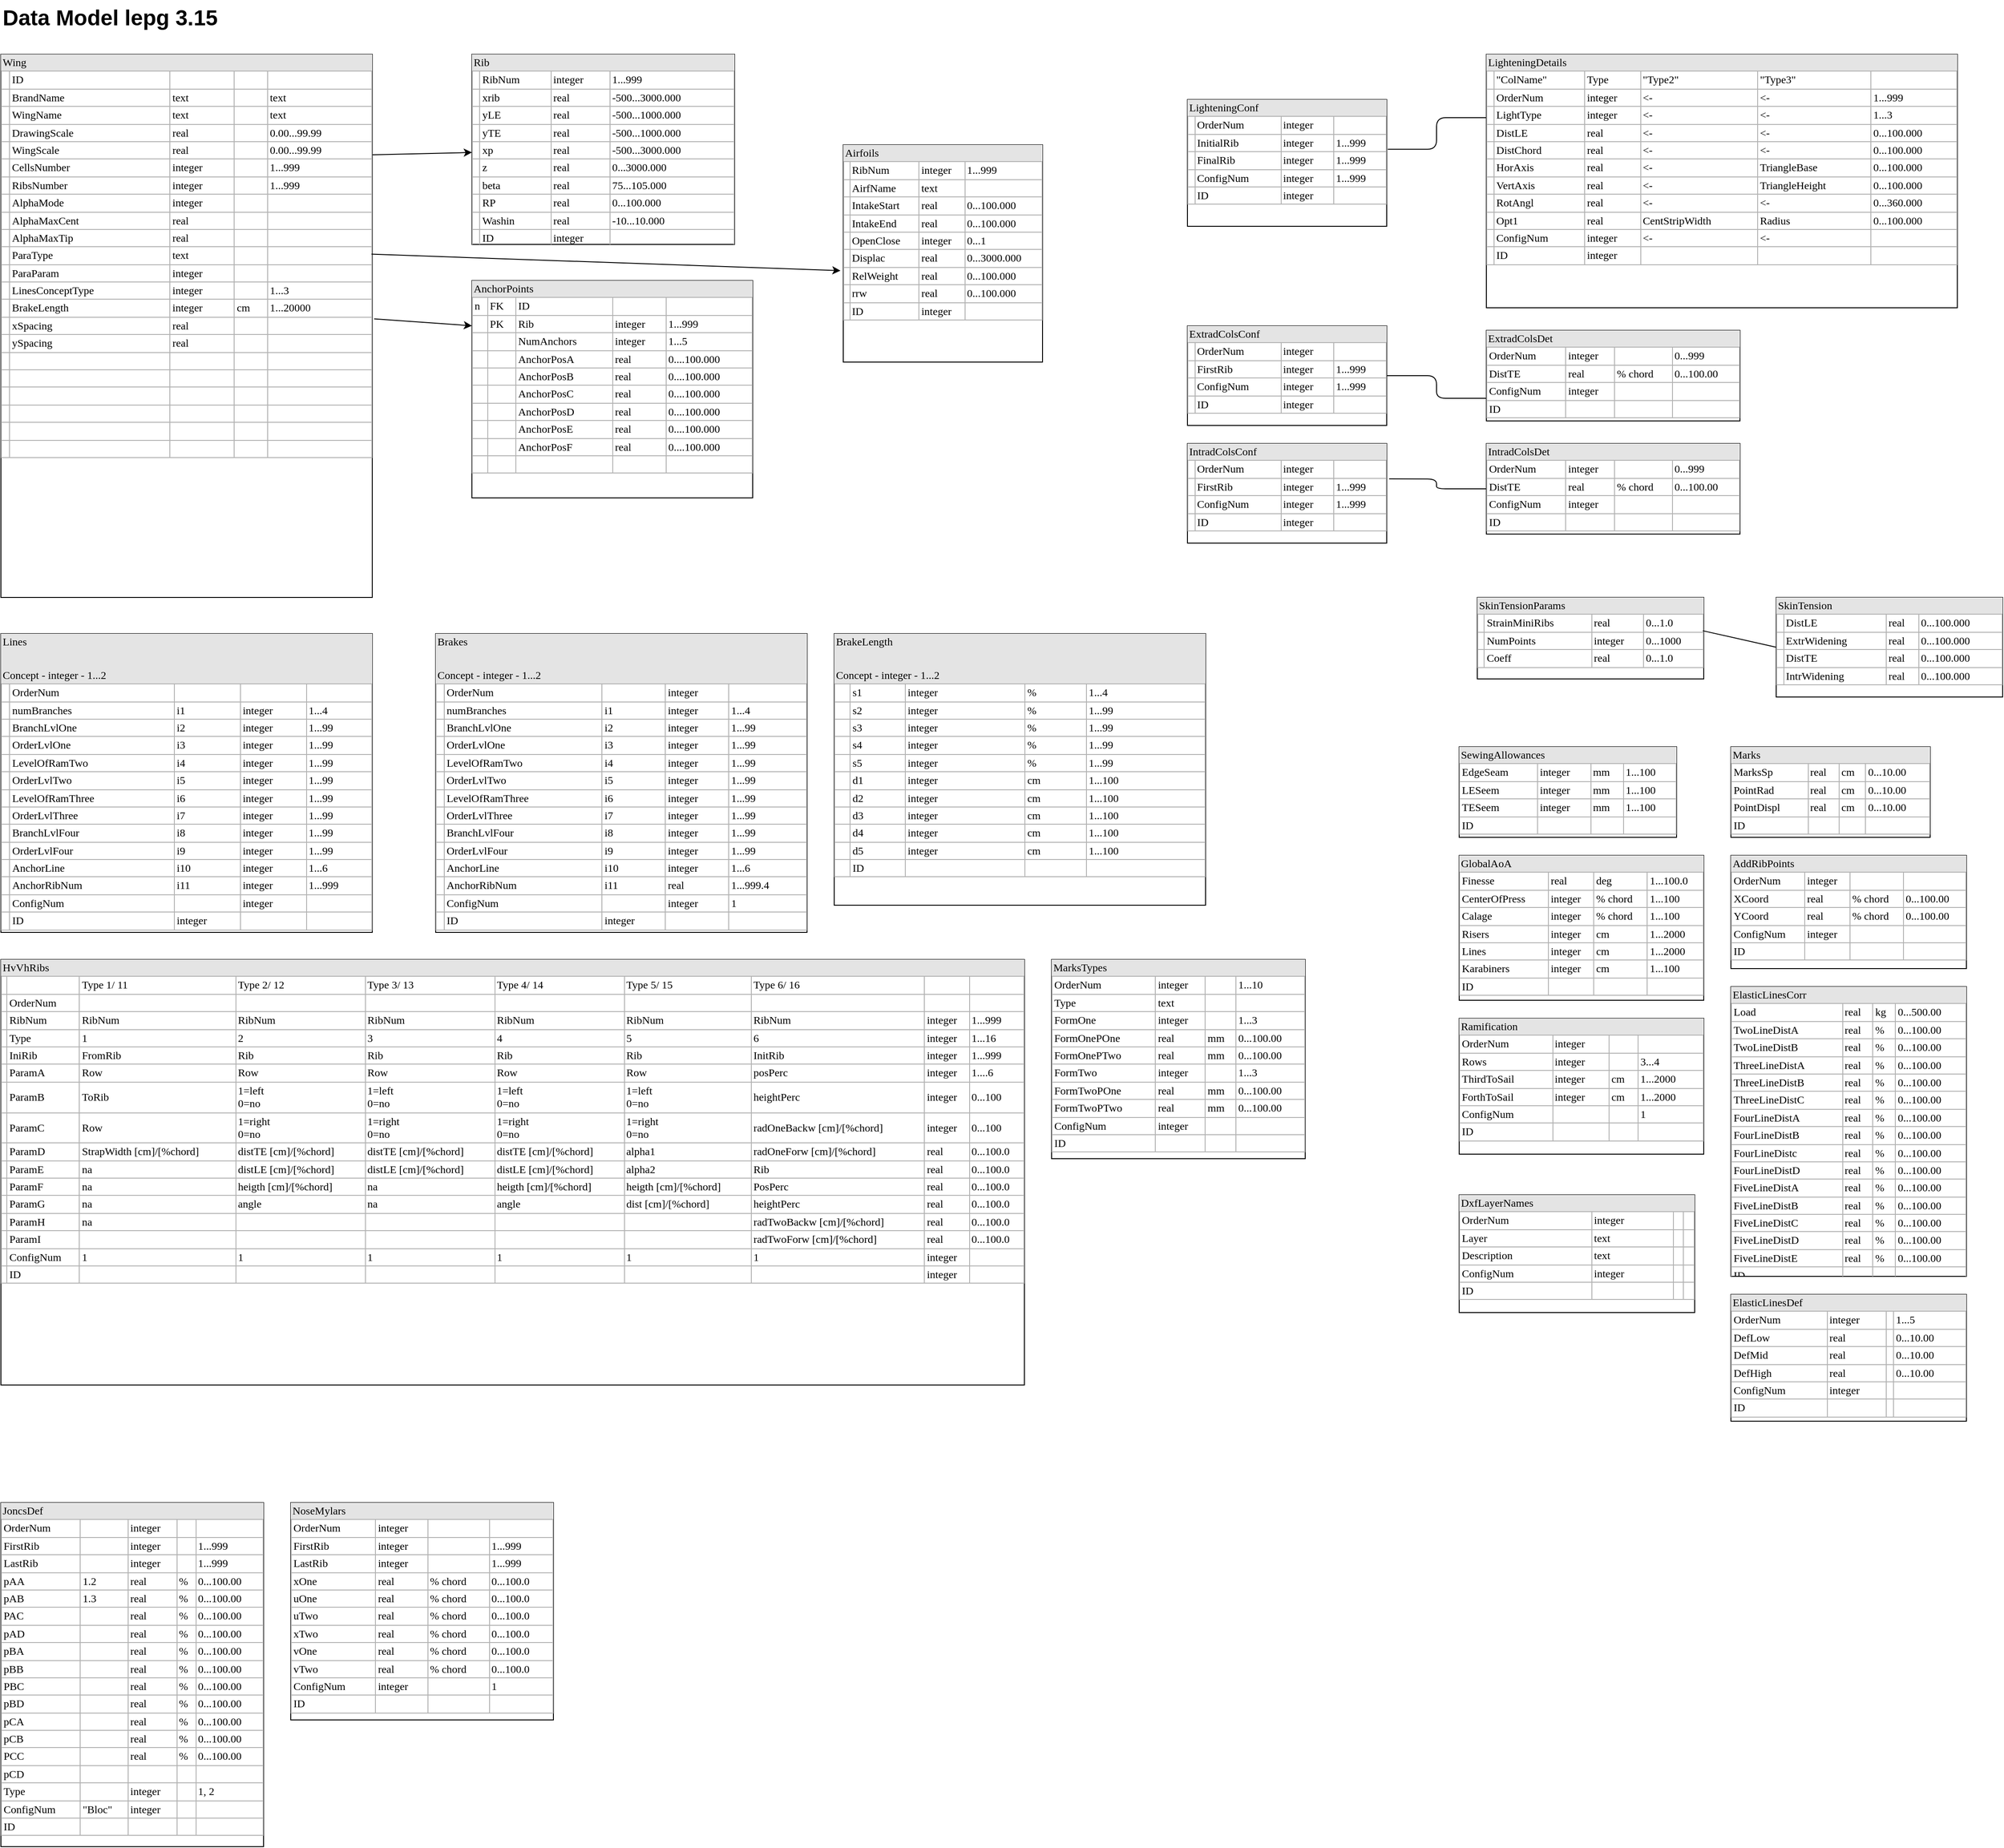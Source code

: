 <mxfile version="14.4.3" type="device"><diagram name="Page-1" id="2ca16b54-16f6-2749-3443-fa8db7711227"><mxGraphModel dx="460" dy="770" grid="1" gridSize="10" guides="1" tooltips="1" connect="1" arrows="1" fold="1" page="1" pageScale="1" pageWidth="2336" pageHeight="1654" background="#ffffff" math="0" shadow="0"><root><mxCell id="0"/><mxCell id="1" parent="0"/><mxCell id="2ed32ef02a7f4228-5" value="&lt;div style=&quot;box-sizing: border-box ; width: 100% ; background: #e4e4e4 ; padding: 2px&quot;&gt;Wing&lt;/div&gt;&lt;table style=&quot;width: 100% ; font-size: 1em ; border: 1px solid rgb(179 , 179 , 179) ; border-collapse: collapse&quot; cellpadding=&quot;2&quot; cellspacing=&quot;0&quot; border=&quot;1&quot;&gt;&lt;tbody&gt;&lt;tr&gt;&lt;td style=&quot;border-collapse: collapse&quot;&gt;&lt;br&gt;&lt;/td&gt;&lt;td&gt;ID&lt;/td&gt;&lt;td&gt;&lt;br&gt;&lt;/td&gt;&lt;td&gt;&lt;br&gt;&lt;/td&gt;&lt;td&gt;&lt;br&gt;&lt;/td&gt;&lt;/tr&gt;&lt;tr&gt;&lt;td style=&quot;border-collapse: collapse&quot;&gt;&lt;br&gt;&lt;/td&gt;&lt;td&gt;BrandName&lt;/td&gt;&lt;td&gt;text&lt;/td&gt;&lt;td&gt;&lt;br&gt;&lt;/td&gt;&lt;td&gt;text&lt;/td&gt;&lt;/tr&gt;&lt;tr&gt;&lt;td&gt;&lt;br&gt;&lt;/td&gt;&lt;td&gt;WingName&lt;/td&gt;&lt;td&gt;text&lt;/td&gt;&lt;td&gt;&lt;br&gt;&lt;/td&gt;&lt;td&gt;text&lt;/td&gt;&lt;/tr&gt;&lt;tr&gt;&lt;td&gt;&lt;br&gt;&lt;/td&gt;&lt;td&gt;DrawingScale&lt;/td&gt;&lt;td&gt;real&lt;/td&gt;&lt;td&gt;&lt;br&gt;&lt;/td&gt;&lt;td&gt;0.00...99.99&lt;/td&gt;&lt;/tr&gt;&lt;tr&gt;&lt;td&gt;&lt;br&gt;&lt;/td&gt;&lt;td&gt;WingScale&lt;/td&gt;&lt;td&gt;real&lt;/td&gt;&lt;td&gt;&lt;br&gt;&lt;/td&gt;&lt;td&gt;0.00...99.99&lt;/td&gt;&lt;/tr&gt;&lt;tr&gt;&lt;td&gt;&lt;br&gt;&lt;/td&gt;&lt;td&gt;CellsNumber&lt;/td&gt;&lt;td&gt;integer&lt;/td&gt;&lt;td&gt;&lt;br&gt;&lt;/td&gt;&lt;td&gt;1...999&lt;/td&gt;&lt;/tr&gt;&lt;tr&gt;&lt;td&gt;&lt;br&gt;&lt;/td&gt;&lt;td&gt;RibsNumber&lt;/td&gt;&lt;td&gt;integer&lt;/td&gt;&lt;td&gt;&lt;br&gt;&lt;/td&gt;&lt;td&gt;1...999&lt;/td&gt;&lt;/tr&gt;&lt;tr&gt;&lt;td&gt;&lt;br&gt;&lt;/td&gt;&lt;td&gt;AlphaMode&lt;/td&gt;&lt;td&gt;integer&lt;/td&gt;&lt;td&gt;&lt;br&gt;&lt;/td&gt;&lt;td&gt;&lt;br&gt;&lt;/td&gt;&lt;/tr&gt;&lt;tr&gt;&lt;td&gt;&lt;br&gt;&lt;/td&gt;&lt;td&gt;AlphaMaxCent&lt;/td&gt;&lt;td&gt;real&lt;/td&gt;&lt;td&gt;&lt;br&gt;&lt;/td&gt;&lt;td&gt;&lt;br&gt;&lt;/td&gt;&lt;/tr&gt;&lt;tr&gt;&lt;td&gt;&lt;br&gt;&lt;/td&gt;&lt;td&gt;AlphaMaxTip&lt;/td&gt;&lt;td&gt;real&lt;/td&gt;&lt;td&gt;&lt;br&gt;&lt;/td&gt;&lt;td&gt;&lt;br&gt;&lt;/td&gt;&lt;/tr&gt;&lt;tr&gt;&lt;td&gt;&lt;br&gt;&lt;/td&gt;&lt;td&gt;ParaType&lt;/td&gt;&lt;td&gt;text&lt;/td&gt;&lt;td&gt;&lt;br&gt;&lt;/td&gt;&lt;td&gt;&lt;br&gt;&lt;/td&gt;&lt;/tr&gt;&lt;tr&gt;&lt;td&gt;&lt;br&gt;&lt;/td&gt;&lt;td&gt;ParaParam&lt;/td&gt;&lt;td&gt;integer&lt;/td&gt;&lt;td&gt;&lt;br&gt;&lt;/td&gt;&lt;td&gt;&lt;br&gt;&lt;/td&gt;&lt;/tr&gt;&lt;tr&gt;&lt;td&gt;&lt;br&gt;&lt;/td&gt;&lt;td&gt;LinesConceptType&lt;/td&gt;&lt;td&gt;integer&lt;/td&gt;&lt;td&gt;&lt;br&gt;&lt;/td&gt;&lt;td&gt;1...3&lt;/td&gt;&lt;/tr&gt;&lt;tr&gt;&lt;td&gt;&lt;br&gt;&lt;/td&gt;&lt;td&gt;BrakeLength&lt;/td&gt;&lt;td&gt;integer&lt;/td&gt;&lt;td&gt;cm&lt;/td&gt;&lt;td&gt;1...20000&lt;/td&gt;&lt;/tr&gt;&lt;tr&gt;&lt;td&gt;&lt;br&gt;&lt;/td&gt;&lt;td&gt;xSpacing&lt;/td&gt;&lt;td&gt;real&lt;/td&gt;&lt;td&gt;&lt;br&gt;&lt;/td&gt;&lt;td&gt;&lt;br&gt;&lt;/td&gt;&lt;/tr&gt;&lt;tr&gt;&lt;td&gt;&lt;br&gt;&lt;/td&gt;&lt;td&gt;ySpacing&lt;/td&gt;&lt;td&gt;real&lt;/td&gt;&lt;td&gt;&lt;br&gt;&lt;/td&gt;&lt;td&gt;&lt;br&gt;&lt;/td&gt;&lt;/tr&gt;&lt;tr&gt;&lt;td&gt;&lt;br&gt;&lt;/td&gt;&lt;td&gt;&lt;br&gt;&lt;/td&gt;&lt;td&gt;&lt;br&gt;&lt;/td&gt;&lt;td&gt;&lt;br&gt;&lt;/td&gt;&lt;td&gt;&lt;br&gt;&lt;/td&gt;&lt;/tr&gt;&lt;tr&gt;&lt;td&gt;&lt;br&gt;&lt;/td&gt;&lt;td&gt;&lt;br&gt;&lt;/td&gt;&lt;td&gt;&lt;br&gt;&lt;/td&gt;&lt;td&gt;&lt;br&gt;&lt;/td&gt;&lt;td&gt;&lt;br&gt;&lt;/td&gt;&lt;/tr&gt;&lt;tr&gt;&lt;td&gt;&lt;br&gt;&lt;/td&gt;&lt;td&gt;&lt;br&gt;&lt;/td&gt;&lt;td&gt;&lt;br&gt;&lt;/td&gt;&lt;td&gt;&lt;br&gt;&lt;/td&gt;&lt;td&gt;&lt;br&gt;&lt;/td&gt;&lt;/tr&gt;&lt;tr&gt;&lt;td&gt;&lt;br&gt;&lt;/td&gt;&lt;td&gt;&lt;br&gt;&lt;/td&gt;&lt;td&gt;&lt;br&gt;&lt;/td&gt;&lt;td&gt;&lt;br&gt;&lt;/td&gt;&lt;td&gt;&lt;br&gt;&lt;/td&gt;&lt;/tr&gt;&lt;tr&gt;&lt;td&gt;&lt;br&gt;&lt;/td&gt;&lt;td&gt;&lt;br&gt;&lt;/td&gt;&lt;td&gt;&lt;br&gt;&lt;/td&gt;&lt;td&gt;&lt;br&gt;&lt;/td&gt;&lt;td&gt;&lt;br&gt;&lt;/td&gt;&lt;/tr&gt;&lt;tr&gt;&lt;td&gt;&lt;br&gt;&lt;/td&gt;&lt;td&gt;&lt;br&gt;&lt;/td&gt;&lt;td&gt;&lt;br&gt;&lt;/td&gt;&lt;td&gt;&lt;br&gt;&lt;/td&gt;&lt;td&gt;&lt;br&gt;&lt;/td&gt;&lt;/tr&gt;&lt;/tbody&gt;&lt;/table&gt;" style="verticalAlign=top;align=left;overflow=fill;html=1;rounded=0;shadow=0;comic=0;labelBackgroundColor=none;strokeWidth=1;fontFamily=Verdana;fontSize=12" parent="1" vertex="1"><mxGeometry x="80" y="80" width="410" height="600" as="geometry"/></mxCell><mxCell id="nXG0brTzw-l25DvlrZeB-1" value="&lt;div style=&quot;box-sizing: border-box ; width: 100% ; background: #e4e4e4 ; padding: 2px&quot;&gt;Rib&lt;/div&gt;&lt;table style=&quot;width: 100% ; font-size: 1em ; border: 1px solid rgb(179 , 179 , 179) ; border-collapse: collapse&quot; cellpadding=&quot;2&quot; cellspacing=&quot;0&quot; border=&quot;1&quot;&gt;&lt;tbody&gt;&lt;tr&gt;&lt;td&gt;&lt;br&gt;&lt;/td&gt;&lt;td&gt;RibNum&lt;/td&gt;&lt;td&gt;integer&lt;/td&gt;&lt;td&gt;1...999&lt;/td&gt;&lt;/tr&gt;&lt;tr&gt;&lt;td&gt;&lt;/td&gt;&lt;td&gt;xrib&lt;/td&gt;&lt;td&gt;real&lt;/td&gt;&lt;td&gt;-500...3000.000&lt;/td&gt;&lt;/tr&gt;&lt;tr&gt;&lt;td&gt;&lt;br&gt;&lt;/td&gt;&lt;td&gt;yLE&lt;/td&gt;&lt;td&gt;real&lt;/td&gt;&lt;td&gt;-500...1000.000&lt;/td&gt;&lt;/tr&gt;&lt;tr&gt;&lt;td&gt;&lt;br&gt;&lt;/td&gt;&lt;td&gt;yTE&lt;/td&gt;&lt;td&gt;real&lt;/td&gt;&lt;td&gt;-500...1000.000&lt;/td&gt;&lt;/tr&gt;&lt;tr&gt;&lt;td&gt;&lt;br&gt;&lt;/td&gt;&lt;td&gt;xp&lt;/td&gt;&lt;td&gt;real&lt;/td&gt;&lt;td&gt;-500...3000.000&lt;/td&gt;&lt;/tr&gt;&lt;tr&gt;&lt;td&gt;&lt;br&gt;&lt;/td&gt;&lt;td&gt;z&lt;/td&gt;&lt;td&gt;real&lt;/td&gt;&lt;td&gt;0...3000.000&lt;/td&gt;&lt;/tr&gt;&lt;tr&gt;&lt;td&gt;&lt;br&gt;&lt;/td&gt;&lt;td&gt;beta&lt;/td&gt;&lt;td&gt;real&lt;/td&gt;&lt;td&gt;75...105.000&lt;/td&gt;&lt;/tr&gt;&lt;tr&gt;&lt;td&gt;&lt;br&gt;&lt;/td&gt;&lt;td&gt;RP&lt;/td&gt;&lt;td&gt;real&lt;/td&gt;&lt;td&gt;0...100.000&lt;/td&gt;&lt;/tr&gt;&lt;tr&gt;&lt;td&gt;&lt;br&gt;&lt;/td&gt;&lt;td&gt;Washin&lt;/td&gt;&lt;td&gt;real&lt;/td&gt;&lt;td&gt;-10...10.000&lt;/td&gt;&lt;/tr&gt;&lt;tr&gt;&lt;td&gt;&lt;br&gt;&lt;/td&gt;&lt;td&gt;ID&lt;/td&gt;&lt;td&gt;integer&lt;/td&gt;&lt;td&gt;&lt;br&gt;&lt;/td&gt;&lt;/tr&gt;&lt;/tbody&gt;&lt;/table&gt;" style="verticalAlign=top;align=left;overflow=fill;html=1;rounded=0;shadow=0;comic=0;labelBackgroundColor=none;strokeWidth=1;fontFamily=Verdana;fontSize=12" parent="1" vertex="1"><mxGeometry x="600" y="80" width="290" height="210" as="geometry"/></mxCell><mxCell id="EcmEdIu4h6Mnn0-IP6D9-1" value="&lt;div style=&quot;box-sizing: border-box ; width: 100% ; background: #e4e4e4 ; padding: 2px&quot;&gt;Airfoils&lt;/div&gt;&lt;table style=&quot;width: 100% ; font-size: 1em ; border: 1px solid rgb(179 , 179 , 179) ; border-collapse: collapse&quot; cellpadding=&quot;2&quot; cellspacing=&quot;0&quot; border=&quot;1&quot;&gt;&lt;tbody&gt;&lt;tr&gt;&lt;td&gt;&lt;br&gt;&lt;/td&gt;&lt;td&gt;RibNum&lt;/td&gt;&lt;td&gt;integer&lt;/td&gt;&lt;td&gt;1...999&lt;/td&gt;&lt;/tr&gt;&lt;tr&gt;&lt;td&gt;&lt;br&gt;&lt;/td&gt;&lt;td&gt;AirfName&lt;/td&gt;&lt;td&gt;text&lt;/td&gt;&lt;td&gt;&lt;br&gt;&lt;/td&gt;&lt;/tr&gt;&lt;tr&gt;&lt;td&gt;&lt;br&gt;&lt;/td&gt;&lt;td&gt;IntakeStart&lt;/td&gt;&lt;td&gt;real&lt;/td&gt;&lt;td&gt;0...100.000&lt;/td&gt;&lt;/tr&gt;&lt;tr&gt;&lt;td&gt;&lt;br&gt;&lt;/td&gt;&lt;td&gt;IntakeEnd&lt;/td&gt;&lt;td&gt;real&lt;/td&gt;&lt;td&gt;0...100.000&lt;/td&gt;&lt;/tr&gt;&lt;tr&gt;&lt;td&gt;&lt;br&gt;&lt;/td&gt;&lt;td&gt;OpenClose&lt;/td&gt;&lt;td&gt;integer&lt;/td&gt;&lt;td&gt;0...1&lt;/td&gt;&lt;/tr&gt;&lt;tr&gt;&lt;td&gt;&lt;br&gt;&lt;/td&gt;&lt;td&gt;Displac&lt;/td&gt;&lt;td&gt;real&lt;/td&gt;&lt;td&gt;0...3000.000&lt;/td&gt;&lt;/tr&gt;&lt;tr&gt;&lt;td&gt;&lt;br&gt;&lt;/td&gt;&lt;td&gt;RelWeight&lt;/td&gt;&lt;td&gt;real&lt;/td&gt;&lt;td&gt;0...100.000&lt;/td&gt;&lt;/tr&gt;&lt;tr&gt;&lt;td&gt;&lt;br&gt;&lt;/td&gt;&lt;td&gt;rrw&lt;/td&gt;&lt;td&gt;real&lt;/td&gt;&lt;td&gt;0...100.000&lt;/td&gt;&lt;/tr&gt;&lt;tr&gt;&lt;td&gt;&lt;br&gt;&lt;/td&gt;&lt;td&gt;ID&lt;/td&gt;&lt;td&gt;integer&lt;/td&gt;&lt;td&gt;&lt;br&gt;&lt;/td&gt;&lt;/tr&gt;&lt;/tbody&gt;&lt;/table&gt;" style="verticalAlign=top;align=left;overflow=fill;html=1;rounded=0;shadow=0;comic=0;labelBackgroundColor=none;strokeWidth=1;fontFamily=Verdana;fontSize=12" parent="1" vertex="1"><mxGeometry x="1010" y="180" width="220" height="240" as="geometry"/></mxCell><mxCell id="EcmEdIu4h6Mnn0-IP6D9-3" value="&lt;div style=&quot;box-sizing: border-box ; width: 100% ; background: #e4e4e4 ; padding: 2px&quot;&gt;AnchorPoints&lt;/div&gt;&lt;table style=&quot;width: 100% ; font-size: 1em ; border: 1px solid rgb(179 , 179 , 179) ; border-collapse: collapse&quot; cellpadding=&quot;2&quot; cellspacing=&quot;0&quot; border=&quot;1&quot;&gt;&lt;tbody&gt;&lt;tr&gt;&lt;td&gt;n&lt;/td&gt;&lt;td style=&quot;border-collapse: collapse&quot;&gt;FK&lt;/td&gt;&lt;td&gt;ID&lt;/td&gt;&lt;td&gt;&lt;/td&gt;&lt;td&gt;&lt;br&gt;&lt;/td&gt;&lt;/tr&gt;&lt;tr&gt;&lt;td&gt;&lt;br&gt;&lt;/td&gt;&lt;td&gt;PK&lt;/td&gt;&lt;td&gt;Rib&lt;/td&gt;&lt;td&gt;integer&lt;/td&gt;&lt;td&gt;1...999&lt;/td&gt;&lt;/tr&gt;&lt;tr&gt;&lt;td&gt;&lt;br&gt;&lt;/td&gt;&lt;td&gt;&lt;/td&gt;&lt;td&gt;NumAnchors&lt;/td&gt;&lt;td&gt;integer&lt;/td&gt;&lt;td&gt;1...5&lt;/td&gt;&lt;/tr&gt;&lt;tr&gt;&lt;td&gt;&lt;br&gt;&lt;/td&gt;&lt;td&gt;&lt;br&gt;&lt;/td&gt;&lt;td&gt;AnchorPosA&lt;/td&gt;&lt;td&gt;real&lt;/td&gt;&lt;td&gt;0....100.000&lt;/td&gt;&lt;/tr&gt;&lt;tr&gt;&lt;td&gt;&lt;br&gt;&lt;/td&gt;&lt;td&gt;&lt;br&gt;&lt;/td&gt;&lt;td&gt;AnchorPosB&lt;/td&gt;&lt;td&gt;real&lt;/td&gt;&lt;td&gt;0....100.000&lt;br&gt;&lt;/td&gt;&lt;/tr&gt;&lt;tr&gt;&lt;td&gt;&lt;br&gt;&lt;/td&gt;&lt;td&gt;&lt;br&gt;&lt;/td&gt;&lt;td&gt;AnchorPosC&lt;br&gt;&lt;/td&gt;&lt;td&gt;real&lt;/td&gt;&lt;td&gt;0....100.000&lt;br&gt;&lt;/td&gt;&lt;/tr&gt;&lt;tr&gt;&lt;td&gt;&lt;br&gt;&lt;/td&gt;&lt;td&gt;&lt;br&gt;&lt;/td&gt;&lt;td&gt;AnchorPosD&lt;br&gt;&lt;/td&gt;&lt;td&gt;real&lt;/td&gt;&lt;td&gt;0....100.000&lt;br&gt;&lt;/td&gt;&lt;/tr&gt;&lt;tr&gt;&lt;td&gt;&lt;br&gt;&lt;/td&gt;&lt;td&gt;&lt;br&gt;&lt;/td&gt;&lt;td&gt;AnchorPosE&lt;br&gt;&lt;/td&gt;&lt;td&gt;real&lt;/td&gt;&lt;td&gt;0....100.000&lt;br&gt;&lt;/td&gt;&lt;/tr&gt;&lt;tr&gt;&lt;td&gt;&lt;br&gt;&lt;/td&gt;&lt;td&gt;&lt;br&gt;&lt;/td&gt;&lt;td&gt;AnchorPosF&lt;br&gt;&lt;/td&gt;&lt;td&gt;real&lt;/td&gt;&lt;td&gt;0....100.000&lt;br&gt;&lt;/td&gt;&lt;/tr&gt;&lt;tr&gt;&lt;td&gt;&lt;br&gt;&lt;/td&gt;&lt;td&gt;&lt;br&gt;&lt;/td&gt;&lt;td&gt;&lt;br&gt;&lt;/td&gt;&lt;td&gt;&lt;br&gt;&lt;/td&gt;&lt;td&gt;&lt;br&gt;&lt;/td&gt;&lt;/tr&gt;&lt;/tbody&gt;&lt;/table&gt;" style="verticalAlign=top;align=left;overflow=fill;html=1;rounded=0;shadow=0;comic=0;labelBackgroundColor=none;strokeWidth=1;fontFamily=Verdana;fontSize=12" parent="1" vertex="1"><mxGeometry x="600" y="330" width="310" height="240" as="geometry"/></mxCell><mxCell id="EcmEdIu4h6Mnn0-IP6D9-4" value="&lt;div style=&quot;box-sizing: border-box ; width: 100% ; background: #e4e4e4 ; padding: 2px&quot;&gt;LighteningConf&lt;/div&gt;&lt;table style=&quot;width: 100% ; font-size: 1em ; border: 1px solid rgb(179 , 179 , 179) ; border-collapse: collapse&quot; cellpadding=&quot;2&quot; cellspacing=&quot;0&quot; border=&quot;1&quot;&gt;&lt;tbody&gt;&lt;tr&gt;&lt;td&gt;&lt;br&gt;&lt;/td&gt;&lt;td&gt;OrderNum&lt;/td&gt;&lt;td&gt;integer&lt;/td&gt;&lt;td&gt;&lt;br&gt;&lt;/td&gt;&lt;/tr&gt;&lt;tr&gt;&lt;td&gt;&lt;br&gt;&lt;/td&gt;&lt;td&gt;InitialRib&lt;/td&gt;&lt;td&gt;integer&lt;/td&gt;&lt;td&gt;1...999&lt;/td&gt;&lt;/tr&gt;&lt;tr&gt;&lt;td&gt;&lt;br&gt;&lt;/td&gt;&lt;td&gt;FinalRib&lt;/td&gt;&lt;td&gt;integer&lt;/td&gt;&lt;td&gt;1...999&lt;/td&gt;&lt;/tr&gt;&lt;tr&gt;&lt;td&gt;&lt;br&gt;&lt;/td&gt;&lt;td&gt;ConfigNum&lt;br&gt;&lt;/td&gt;&lt;td&gt;integer&lt;br&gt;&lt;/td&gt;&lt;td&gt;1...999&lt;br&gt;&lt;/td&gt;&lt;/tr&gt;&lt;tr&gt;&lt;td&gt;&lt;br&gt;&lt;/td&gt;&lt;td&gt;ID&lt;/td&gt;&lt;td&gt;integer&lt;/td&gt;&lt;td&gt;&lt;br&gt;&lt;/td&gt;&lt;/tr&gt;&lt;/tbody&gt;&lt;/table&gt;" style="verticalAlign=top;align=left;overflow=fill;html=1;rounded=0;shadow=0;comic=0;labelBackgroundColor=none;strokeWidth=1;fontFamily=Verdana;fontSize=12" parent="1" vertex="1"><mxGeometry x="1390" y="130" width="220" height="140" as="geometry"/></mxCell><mxCell id="EcmEdIu4h6Mnn0-IP6D9-5" value="&lt;div style=&quot;box-sizing: border-box ; width: 100% ; background: #e4e4e4 ; padding: 2px&quot;&gt;LighteningDetails&lt;/div&gt;&lt;table style=&quot;width: 100% ; font-size: 1em ; border: 1px solid rgb(179 , 179 , 179) ; border-collapse: collapse&quot; cellpadding=&quot;2&quot; cellspacing=&quot;0&quot; border=&quot;1&quot;&gt;&lt;tbody&gt;&lt;tr&gt;&lt;td&gt;&lt;br&gt;&lt;/td&gt;&lt;td&gt;&quot;ColName&quot;&lt;/td&gt;&lt;td&gt;Type&lt;/td&gt;&lt;td&gt;&quot;Type2&quot;&lt;/td&gt;&lt;td&gt;&quot;Type3&quot;&lt;/td&gt;&lt;td&gt;&lt;br&gt;&lt;/td&gt;&lt;/tr&gt;&lt;tr&gt;&lt;td&gt;&lt;br&gt;&lt;/td&gt;&lt;td&gt;OrderNum&lt;br&gt;&lt;/td&gt;&lt;td&gt;integer&lt;/td&gt;&lt;td&gt;&amp;lt;-&lt;br&gt;&lt;/td&gt;&lt;td&gt;&amp;lt;-&lt;br&gt;&lt;/td&gt;&lt;td&gt;1...999&lt;/td&gt;&lt;/tr&gt;&lt;tr&gt;&lt;td&gt;&lt;br&gt;&lt;/td&gt;&lt;td&gt;LightType&lt;br&gt;&lt;/td&gt;&lt;td&gt;integer&lt;/td&gt;&lt;td&gt;&amp;lt;-&lt;br&gt;&lt;/td&gt;&lt;td&gt;&amp;lt;-&lt;br&gt;&lt;/td&gt;&lt;td&gt;1...3&lt;/td&gt;&lt;/tr&gt;&lt;tr&gt;&lt;td&gt;&lt;br&gt;&lt;/td&gt;&lt;td&gt;DistLE&lt;br&gt;&lt;/td&gt;&lt;td&gt;real&lt;/td&gt;&lt;td&gt;&amp;lt;-&lt;br&gt;&lt;/td&gt;&lt;td&gt;&amp;lt;-&lt;br&gt;&lt;/td&gt;&lt;td&gt;0...100.000&lt;/td&gt;&lt;/tr&gt;&lt;tr&gt;&lt;td&gt;&lt;br&gt;&lt;/td&gt;&lt;td&gt;DistChord&lt;br&gt;&lt;/td&gt;&lt;td&gt;real&lt;/td&gt;&lt;td&gt;&amp;lt;-&lt;br&gt;&lt;/td&gt;&lt;td&gt;&amp;lt;-&lt;br&gt;&lt;/td&gt;&lt;td&gt;0...100.000&lt;br&gt;&lt;/td&gt;&lt;/tr&gt;&lt;tr&gt;&lt;td&gt;&lt;br&gt;&lt;/td&gt;&lt;td&gt;HorAxis&lt;br&gt;&lt;/td&gt;&lt;td&gt;real&lt;/td&gt;&lt;td&gt;&amp;lt;-&lt;br&gt;&lt;/td&gt;&lt;td&gt;TriangleBase&lt;/td&gt;&lt;td&gt;0...100.000&lt;br&gt;&lt;/td&gt;&lt;/tr&gt;&lt;tr&gt;&lt;td&gt;&lt;br&gt;&lt;/td&gt;&lt;td&gt;VertAxis&lt;br&gt;&lt;/td&gt;&lt;td&gt;real&lt;/td&gt;&lt;td&gt;&amp;lt;-&lt;br&gt;&lt;/td&gt;&lt;td&gt;TriangleHeight&lt;/td&gt;&lt;td&gt;0...100.000&lt;br&gt;&lt;/td&gt;&lt;/tr&gt;&lt;tr&gt;&lt;td&gt;&lt;br&gt;&lt;/td&gt;&lt;td&gt;RotAngl&lt;br&gt;&lt;/td&gt;&lt;td&gt;real&lt;br&gt;&lt;/td&gt;&lt;td&gt;&amp;lt;-&lt;br&gt;&lt;/td&gt;&lt;td&gt;&amp;lt;-&lt;br&gt;&lt;/td&gt;&lt;td&gt;0...360.000&lt;/td&gt;&lt;/tr&gt;&lt;tr&gt;&lt;td&gt;&lt;br&gt;&lt;/td&gt;&lt;td&gt;Opt1&lt;/td&gt;&lt;td&gt;real&lt;br&gt;&lt;/td&gt;&lt;td&gt;CentStripWidth&lt;/td&gt;&lt;td&gt;Radius&lt;/td&gt;&lt;td&gt;0...100.000&lt;br&gt;&lt;/td&gt;&lt;/tr&gt;&lt;tr&gt;&lt;td&gt;&lt;br&gt;&lt;/td&gt;&lt;td&gt;ConfigNum&lt;br&gt;&lt;/td&gt;&lt;td&gt;integer&lt;br&gt;&lt;/td&gt;&lt;td&gt;&amp;lt;-&lt;/td&gt;&lt;td&gt;&amp;lt;-&lt;/td&gt;&lt;td&gt;&lt;br&gt;&lt;/td&gt;&lt;/tr&gt;&lt;tr&gt;&lt;td&gt;&lt;br&gt;&lt;/td&gt;&lt;td&gt;ID&lt;/td&gt;&lt;td&gt;integer&lt;/td&gt;&lt;td&gt;&lt;br&gt;&lt;/td&gt;&lt;td&gt;&lt;br&gt;&lt;/td&gt;&lt;td&gt;&lt;br&gt;&lt;/td&gt;&lt;/tr&gt;&lt;/tbody&gt;&lt;/table&gt;" style="verticalAlign=top;align=left;overflow=fill;html=1;rounded=0;shadow=0;comic=0;labelBackgroundColor=none;strokeWidth=1;fontFamily=Verdana;fontSize=12" parent="1" vertex="1"><mxGeometry x="1720" y="80" width="520" height="280" as="geometry"/></mxCell><mxCell id="EcmEdIu4h6Mnn0-IP6D9-6" style="edgeStyle=orthogonalEdgeStyle;rounded=1;orthogonalLoop=1;jettySize=auto;html=1;exitX=1.005;exitY=0.392;exitDx=0;exitDy=0;entryX=0;entryY=0.25;entryDx=0;entryDy=0;endArrow=none;endFill=0;exitPerimeter=0;" parent="1" source="EcmEdIu4h6Mnn0-IP6D9-4" target="EcmEdIu4h6Mnn0-IP6D9-5" edge="1"><mxGeometry relative="1" as="geometry"><mxPoint x="723.96" y="621.46" as="sourcePoint"/><mxPoint x="1000" y="898.54" as="targetPoint"/></mxGeometry></mxCell><mxCell id="EcmEdIu4h6Mnn0-IP6D9-7" value="&lt;div style=&quot;box-sizing: border-box ; width: 100% ; background: #e4e4e4 ; padding: 2px&quot;&gt;SkinTension&lt;/div&gt;&lt;table style=&quot;width: 100% ; font-size: 1em ; border: 1px solid rgb(179 , 179 , 179) ; border-collapse: collapse&quot; cellpadding=&quot;2&quot; cellspacing=&quot;0&quot; border=&quot;1&quot;&gt;&lt;tbody&gt;&lt;tr&gt;&lt;td&gt;&lt;br&gt;&lt;/td&gt;&lt;td&gt;DistLE&lt;/td&gt;&lt;td&gt;real&lt;/td&gt;&lt;td&gt;0...100.000&lt;/td&gt;&lt;/tr&gt;&lt;tr&gt;&lt;td&gt;&lt;br&gt;&lt;/td&gt;&lt;td&gt;ExtrWidening&lt;/td&gt;&lt;td&gt;real&lt;/td&gt;&lt;td&gt;0...100.000&lt;br&gt;&lt;/td&gt;&lt;/tr&gt;&lt;tr&gt;&lt;td&gt;&lt;br&gt;&lt;/td&gt;&lt;td&gt;DistTE&lt;/td&gt;&lt;td&gt;real&lt;/td&gt;&lt;td&gt;0...100.000&lt;br&gt;&lt;/td&gt;&lt;/tr&gt;&lt;tr&gt;&lt;td&gt;&lt;br&gt;&lt;/td&gt;&lt;td&gt;IntrWidening&lt;/td&gt;&lt;td&gt;real&lt;/td&gt;&lt;td&gt;0...100.000&lt;br&gt;&lt;/td&gt;&lt;/tr&gt;&lt;/tbody&gt;&lt;/table&gt;" style="verticalAlign=top;align=left;overflow=fill;html=1;rounded=0;shadow=0;comic=0;labelBackgroundColor=none;strokeWidth=1;fontFamily=Verdana;fontSize=12" parent="1" vertex="1"><mxGeometry x="2040" y="680" width="250" height="110" as="geometry"/></mxCell><mxCell id="EcmEdIu4h6Mnn0-IP6D9-8" value="&lt;div style=&quot;box-sizing: border-box ; width: 100% ; background: #e4e4e4 ; padding: 2px&quot;&gt;SewingAllowances&lt;/div&gt;&lt;table style=&quot;width: 100% ; font-size: 1em ; border: 1px solid rgb(179 , 179 , 179) ; border-collapse: collapse&quot; cellpadding=&quot;2&quot; cellspacing=&quot;0&quot; border=&quot;1&quot;&gt;&lt;tbody&gt;&lt;tr&gt;&lt;td&gt;EdgeSeam&lt;/td&gt;&lt;td&gt;integer&lt;/td&gt;&lt;td&gt;mm&lt;/td&gt;&lt;td&gt;1...100&lt;/td&gt;&lt;/tr&gt;&lt;tr&gt;&lt;td&gt;LESeem&lt;/td&gt;&lt;td&gt;integer&lt;/td&gt;&lt;td&gt;mm&lt;/td&gt;&lt;td&gt;1...100&lt;br&gt;&lt;/td&gt;&lt;/tr&gt;&lt;tr&gt;&lt;td&gt;TESeem&lt;/td&gt;&lt;td&gt;integer&lt;/td&gt;&lt;td&gt;mm&lt;/td&gt;&lt;td&gt;1...100&lt;br&gt;&lt;/td&gt;&lt;/tr&gt;&lt;tr&gt;&lt;td&gt;ID&lt;/td&gt;&lt;td&gt;&lt;br&gt;&lt;/td&gt;&lt;td&gt;&lt;br&gt;&lt;/td&gt;&lt;td&gt;&lt;br&gt;&lt;/td&gt;&lt;/tr&gt;&lt;/tbody&gt;&lt;/table&gt;" style="verticalAlign=top;align=left;overflow=fill;html=1;rounded=0;shadow=0;comic=0;labelBackgroundColor=none;strokeWidth=1;fontFamily=Verdana;fontSize=12" parent="1" vertex="1"><mxGeometry x="1690" y="845" width="240" height="100" as="geometry"/></mxCell><mxCell id="EcmEdIu4h6Mnn0-IP6D9-9" value="Data Model lepg 3.15" style="text;strokeColor=none;fillColor=none;html=1;fontSize=24;fontStyle=1;verticalAlign=middle;align=left;" parent="1" vertex="1"><mxGeometry x="80" y="20" width="790" height="40" as="geometry"/></mxCell><mxCell id="u6xZDYaSeeaBekjnLeH0-4" value="" style="endArrow=classic;html=1;exitX=1.005;exitY=0.487;exitDx=0;exitDy=0;exitPerimeter=0;entryX=0;entryY=0.208;entryDx=0;entryDy=0;entryPerimeter=0;" parent="1" source="2ed32ef02a7f4228-5" target="EcmEdIu4h6Mnn0-IP6D9-3" edge="1"><mxGeometry width="50" height="50" relative="1" as="geometry"><mxPoint x="600" y="410" as="sourcePoint"/><mxPoint x="650" y="360" as="targetPoint"/></mxGeometry></mxCell><mxCell id="u6xZDYaSeeaBekjnLeH0-5" value="" style="endArrow=classic;html=1;exitX=1;exitY=0.185;exitDx=0;exitDy=0;exitPerimeter=0;" parent="1" source="2ed32ef02a7f4228-5" target="nXG0brTzw-l25DvlrZeB-1" edge="1"><mxGeometry width="50" height="50" relative="1" as="geometry"><mxPoint x="502.05" y="382.2" as="sourcePoint"/><mxPoint x="610" y="389.92" as="targetPoint"/></mxGeometry></mxCell><mxCell id="u6xZDYaSeeaBekjnLeH0-6" value="" style="endArrow=classic;html=1;exitX=0.998;exitY=0.368;exitDx=0;exitDy=0;exitPerimeter=0;entryX=-0.014;entryY=0.579;entryDx=0;entryDy=0;entryPerimeter=0;" parent="1" source="2ed32ef02a7f4228-5" target="EcmEdIu4h6Mnn0-IP6D9-1" edge="1"><mxGeometry width="50" height="50" relative="1" as="geometry"><mxPoint x="500" y="201" as="sourcePoint"/><mxPoint x="610" y="198.412" as="targetPoint"/></mxGeometry></mxCell><mxCell id="u6xZDYaSeeaBekjnLeH0-7" value="&lt;div style=&quot;box-sizing: border-box ; width: 100% ; background: #e4e4e4 ; padding: 2px&quot;&gt;SkinTensionParams&lt;/div&gt;&lt;table style=&quot;width: 100% ; font-size: 1em ; border: 1px solid rgb(179 , 179 , 179) ; border-collapse: collapse&quot; cellpadding=&quot;2&quot; cellspacing=&quot;0&quot; border=&quot;1&quot;&gt;&lt;tbody&gt;&lt;tr&gt;&lt;td&gt;&lt;br&gt;&lt;/td&gt;&lt;td&gt;StrainMiniRibs&lt;/td&gt;&lt;td&gt;real&lt;/td&gt;&lt;td&gt;0...1.0&lt;/td&gt;&lt;/tr&gt;&lt;tr&gt;&lt;td&gt;&lt;br&gt;&lt;/td&gt;&lt;td&gt;NumPoints&lt;/td&gt;&lt;td&gt;integer&lt;/td&gt;&lt;td&gt;0...1000&lt;br&gt;&lt;/td&gt;&lt;/tr&gt;&lt;tr&gt;&lt;td&gt;&lt;br&gt;&lt;/td&gt;&lt;td&gt;Coeff&lt;/td&gt;&lt;td&gt;real&lt;/td&gt;&lt;td&gt;0...1.0&lt;br&gt;&lt;/td&gt;&lt;/tr&gt;&lt;/tbody&gt;&lt;/table&gt;" style="verticalAlign=top;align=left;overflow=fill;html=1;rounded=0;shadow=0;comic=0;labelBackgroundColor=none;strokeWidth=1;fontFamily=Verdana;fontSize=12" parent="1" vertex="1"><mxGeometry x="1710" y="680" width="250" height="90" as="geometry"/></mxCell><mxCell id="u6xZDYaSeeaBekjnLeH0-8" value="" style="endArrow=none;html=1;entryX=0;entryY=0.5;entryDx=0;entryDy=0;exitX=0.996;exitY=0.409;exitDx=0;exitDy=0;exitPerimeter=0;" parent="1" source="u6xZDYaSeeaBekjnLeH0-7" target="EcmEdIu4h6Mnn0-IP6D9-7" edge="1"><mxGeometry width="50" height="50" relative="1" as="geometry"><mxPoint x="1680" y="770" as="sourcePoint"/><mxPoint x="1730" y="720" as="targetPoint"/></mxGeometry></mxCell><mxCell id="nt20Kzi09bF5ycrlA2Nx-1" value="&lt;div style=&quot;box-sizing: border-box ; width: 100% ; background: #e4e4e4 ; padding: 2px&quot;&gt;Marks&lt;/div&gt;&lt;table style=&quot;width: 100% ; font-size: 1em ; border: 1px solid rgb(179 , 179 , 179) ; border-collapse: collapse&quot; cellpadding=&quot;2&quot; cellspacing=&quot;0&quot; border=&quot;1&quot;&gt;&lt;tbody&gt;&lt;tr&gt;&lt;td&gt;MarksSp&lt;/td&gt;&lt;td&gt;real&lt;br&gt;&lt;/td&gt;&lt;td&gt;cm&lt;/td&gt;&lt;td&gt;0...10.00&lt;/td&gt;&lt;/tr&gt;&lt;tr&gt;&lt;td&gt;PointRad&lt;/td&gt;&lt;td&gt;real&lt;br&gt;&lt;/td&gt;&lt;td&gt;cm&lt;/td&gt;&lt;td&gt;0...10.00&lt;br&gt;&lt;/td&gt;&lt;/tr&gt;&lt;tr&gt;&lt;td&gt;PointDispl&lt;/td&gt;&lt;td&gt;real&lt;br&gt;&lt;/td&gt;&lt;td&gt;cm&lt;/td&gt;&lt;td&gt;0...10.00&lt;br&gt;&lt;/td&gt;&lt;/tr&gt;&lt;tr&gt;&lt;td&gt;ID&lt;/td&gt;&lt;td&gt;&lt;br&gt;&lt;/td&gt;&lt;td&gt;&lt;br&gt;&lt;/td&gt;&lt;td&gt;&lt;br&gt;&lt;/td&gt;&lt;/tr&gt;&lt;/tbody&gt;&lt;/table&gt;" style="verticalAlign=top;align=left;overflow=fill;html=1;rounded=0;shadow=0;comic=0;labelBackgroundColor=none;strokeWidth=1;fontFamily=Verdana;fontSize=12" parent="1" vertex="1"><mxGeometry x="1990" y="845" width="220" height="100" as="geometry"/></mxCell><mxCell id="lRmo21mKEQEdMFO5At_f-1" value="&lt;div style=&quot;box-sizing: border-box ; width: 100% ; background: #e4e4e4 ; padding: 2px&quot;&gt;GlobalAoA&lt;/div&gt;&lt;table style=&quot;width: 100% ; font-size: 1em ; border: 1px solid rgb(179 , 179 , 179) ; border-collapse: collapse&quot; cellpadding=&quot;2&quot; cellspacing=&quot;0&quot; border=&quot;1&quot;&gt;&lt;tbody&gt;&lt;tr&gt;&lt;td&gt;Finesse&lt;/td&gt;&lt;td&gt;real&lt;/td&gt;&lt;td&gt;deg&lt;/td&gt;&lt;td&gt;1...100.0&lt;/td&gt;&lt;/tr&gt;&lt;tr&gt;&lt;td&gt;CenterOfPress&lt;/td&gt;&lt;td&gt;integer&lt;/td&gt;&lt;td&gt;% chord&lt;/td&gt;&lt;td&gt;1...100&lt;br&gt;&lt;/td&gt;&lt;/tr&gt;&lt;tr&gt;&lt;td&gt;Calage&lt;/td&gt;&lt;td&gt;integer&lt;/td&gt;&lt;td&gt;% chord&lt;br&gt;&lt;/td&gt;&lt;td&gt;1...100&lt;br&gt;&lt;/td&gt;&lt;/tr&gt;&lt;tr&gt;&lt;td&gt;Risers&lt;/td&gt;&lt;td&gt;integer&lt;/td&gt;&lt;td&gt;cm&lt;/td&gt;&lt;td&gt;1...2000&lt;/td&gt;&lt;/tr&gt;&lt;tr&gt;&lt;td&gt;Lines&lt;/td&gt;&lt;td&gt;integer&lt;/td&gt;&lt;td&gt;cm&lt;/td&gt;&lt;td&gt;1...2000&lt;/td&gt;&lt;/tr&gt;&lt;tr&gt;&lt;td&gt;Karabiners&lt;/td&gt;&lt;td&gt;integer&lt;/td&gt;&lt;td&gt;cm&lt;/td&gt;&lt;td&gt;1...100&lt;/td&gt;&lt;/tr&gt;&lt;tr&gt;&lt;td&gt;ID&lt;/td&gt;&lt;td&gt;&lt;br&gt;&lt;/td&gt;&lt;td&gt;&lt;br&gt;&lt;/td&gt;&lt;td&gt;&lt;br&gt;&lt;/td&gt;&lt;/tr&gt;&lt;/tbody&gt;&lt;/table&gt;" style="verticalAlign=top;align=left;overflow=fill;html=1;rounded=0;shadow=0;comic=0;labelBackgroundColor=none;strokeWidth=1;fontFamily=Verdana;fontSize=12" parent="1" vertex="1"><mxGeometry x="1690" y="965" width="270" height="160" as="geometry"/></mxCell><mxCell id="f-mse-eV850BW30Rr1Nx-1" value="&lt;div style=&quot;box-sizing: border-box ; width: 100% ; background: #e4e4e4 ; padding: 2px&quot;&gt;Lines&lt;/div&gt;&lt;div style=&quot;box-sizing: border-box ; width: 100% ; background: #e4e4e4 ; padding: 2px&quot;&gt;&lt;br&gt;&lt;/div&gt;&lt;div style=&quot;box-sizing: border-box ; width: 100% ; background: #e4e4e4 ; padding: 2px&quot;&gt;Concept - integer - 1...2&lt;/div&gt;&lt;table style=&quot;width: 100% ; font-size: 1em ; border: 1px solid rgb(179 , 179 , 179) ; border-collapse: collapse&quot; cellpadding=&quot;2&quot; cellspacing=&quot;0&quot; border=&quot;1&quot;&gt;&lt;tbody&gt;&lt;tr&gt;&lt;td&gt;&lt;br&gt;&lt;/td&gt;&lt;td&gt;OrderNum&lt;/td&gt;&lt;td&gt;&lt;br&gt;&lt;/td&gt;&lt;td&gt;&lt;br&gt;&lt;/td&gt;&lt;td&gt;&lt;br&gt;&lt;/td&gt;&lt;/tr&gt;&lt;tr&gt;&lt;td&gt;&lt;br&gt;&lt;/td&gt;&lt;td&gt;numBranches&lt;/td&gt;&lt;td&gt;i1&lt;/td&gt;&lt;td&gt;integer&lt;br&gt;&lt;/td&gt;&lt;td&gt;1...4&lt;/td&gt;&lt;/tr&gt;&lt;tr&gt;&lt;td&gt;&lt;br&gt;&lt;/td&gt;&lt;td&gt;BranchLvlOne&lt;/td&gt;&lt;td&gt;i2&lt;/td&gt;&lt;td&gt;integer&lt;br&gt;&lt;/td&gt;&lt;td&gt;1...99&lt;/td&gt;&lt;/tr&gt;&lt;tr&gt;&lt;td&gt;&lt;br&gt;&lt;/td&gt;&lt;td&gt;OrderLvlOne&lt;/td&gt;&lt;td&gt;i3&lt;/td&gt;&lt;td&gt;integer&lt;br&gt;&lt;/td&gt;&lt;td&gt;1...99&lt;/td&gt;&lt;/tr&gt;&lt;tr&gt;&lt;td&gt;&lt;br&gt;&lt;/td&gt;&lt;td&gt;LevelOfRamTwo&lt;/td&gt;&lt;td&gt;i4&lt;/td&gt;&lt;td&gt;integer&lt;br&gt;&lt;/td&gt;&lt;td&gt;1...99&lt;/td&gt;&lt;/tr&gt;&lt;tr&gt;&lt;td&gt;&lt;br&gt;&lt;/td&gt;&lt;td&gt;OrderLvlTwo&lt;/td&gt;&lt;td&gt;i5&lt;/td&gt;&lt;td&gt;integer&lt;/td&gt;&lt;td&gt;1...99&lt;br&gt;&lt;/td&gt;&lt;/tr&gt;&lt;tr&gt;&lt;td&gt;&lt;br&gt;&lt;/td&gt;&lt;td&gt;LevelOfRamThree&lt;/td&gt;&lt;td&gt;i6&lt;/td&gt;&lt;td&gt;integer&lt;/td&gt;&lt;td&gt;1...99&lt;br&gt;&lt;/td&gt;&lt;/tr&gt;&lt;tr&gt;&lt;td&gt;&lt;br&gt;&lt;/td&gt;&lt;td&gt;OrderLvlThree&lt;br&gt;&lt;/td&gt;&lt;td&gt;i7&lt;/td&gt;&lt;td&gt;integer&lt;/td&gt;&lt;td&gt;1...99&lt;br&gt;&lt;/td&gt;&lt;/tr&gt;&lt;tr&gt;&lt;td&gt;&lt;br&gt;&lt;/td&gt;&lt;td&gt;BranchLvlFour&lt;br&gt;&lt;/td&gt;&lt;td&gt;i8&lt;/td&gt;&lt;td&gt;integer&lt;/td&gt;&lt;td&gt;1...99&lt;/td&gt;&lt;/tr&gt;&lt;tr&gt;&lt;td&gt;&lt;br&gt;&lt;/td&gt;&lt;td&gt;OrderLvlFour&lt;/td&gt;&lt;td&gt;i9&lt;/td&gt;&lt;td&gt;integer&lt;/td&gt;&lt;td&gt;1...99&lt;br&gt;&lt;/td&gt;&lt;/tr&gt;&lt;tr&gt;&lt;td&gt;&lt;br&gt;&lt;/td&gt;&lt;td&gt;AnchorLine&lt;/td&gt;&lt;td&gt;i10&lt;br&gt;&lt;/td&gt;&lt;td&gt;integer&lt;/td&gt;&lt;td&gt;1...6&lt;/td&gt;&lt;/tr&gt;&lt;tr&gt;&lt;td&gt;&lt;br&gt;&lt;/td&gt;&lt;td&gt;AnchorRibNum&lt;/td&gt;&lt;td&gt;i11&lt;/td&gt;&lt;td&gt;integer&lt;/td&gt;&lt;td&gt;1...999&lt;/td&gt;&lt;/tr&gt;&lt;tr&gt;&lt;td&gt;&lt;br&gt;&lt;/td&gt;&lt;td&gt;ConfigNum&lt;/td&gt;&lt;td&gt;&lt;br&gt;&lt;/td&gt;&lt;td&gt;integer&lt;/td&gt;&lt;td&gt;&lt;br&gt;&lt;/td&gt;&lt;/tr&gt;&lt;tr&gt;&lt;td&gt;&lt;br&gt;&lt;/td&gt;&lt;td&gt;ID&lt;/td&gt;&lt;td&gt;integer&lt;/td&gt;&lt;td&gt;&lt;br&gt;&lt;/td&gt;&lt;td&gt;&lt;br&gt;&lt;/td&gt;&lt;/tr&gt;&lt;/tbody&gt;&lt;/table&gt;" style="verticalAlign=top;align=left;overflow=fill;html=1;rounded=0;shadow=0;comic=0;labelBackgroundColor=none;strokeWidth=1;fontFamily=Verdana;fontSize=12" parent="1" vertex="1"><mxGeometry x="80" y="720" width="410" height="330" as="geometry"/></mxCell><mxCell id="D5Xa_zxHnRuwTUEcfG5G-1" value="&lt;div style=&quot;box-sizing: border-box ; width: 100% ; background: #e4e4e4 ; padding: 2px&quot;&gt;Brakes&lt;/div&gt;&lt;div style=&quot;box-sizing: border-box ; width: 100% ; background: #e4e4e4 ; padding: 2px&quot;&gt;&lt;br&gt;&lt;/div&gt;&lt;div style=&quot;box-sizing: border-box ; width: 100% ; background: #e4e4e4 ; padding: 2px&quot;&gt;Concept - integer - 1...2&lt;/div&gt;&lt;table style=&quot;width: 100% ; font-size: 1em ; border: 1px solid rgb(179 , 179 , 179) ; border-collapse: collapse&quot; cellpadding=&quot;2&quot; cellspacing=&quot;0&quot; border=&quot;1&quot;&gt;&lt;tbody&gt;&lt;tr&gt;&lt;td&gt;&lt;br&gt;&lt;/td&gt;&lt;td&gt;OrderNum&lt;/td&gt;&lt;td&gt;&lt;br&gt;&lt;/td&gt;&lt;td&gt;integer&lt;/td&gt;&lt;td&gt;&lt;br&gt;&lt;/td&gt;&lt;/tr&gt;&lt;tr&gt;&lt;td&gt;&lt;br&gt;&lt;/td&gt;&lt;td&gt;numBranches&lt;/td&gt;&lt;td&gt;i1&lt;/td&gt;&lt;td&gt;integer&lt;br&gt;&lt;/td&gt;&lt;td&gt;1...4&lt;/td&gt;&lt;/tr&gt;&lt;tr&gt;&lt;td&gt;&lt;br&gt;&lt;/td&gt;&lt;td&gt;BranchLvlOne&lt;/td&gt;&lt;td&gt;i2&lt;/td&gt;&lt;td&gt;integer&lt;br&gt;&lt;/td&gt;&lt;td&gt;1...99&lt;/td&gt;&lt;/tr&gt;&lt;tr&gt;&lt;td&gt;&lt;br&gt;&lt;/td&gt;&lt;td&gt;OrderLvlOne&lt;/td&gt;&lt;td&gt;i3&lt;/td&gt;&lt;td&gt;integer&lt;br&gt;&lt;/td&gt;&lt;td&gt;1...99&lt;/td&gt;&lt;/tr&gt;&lt;tr&gt;&lt;td&gt;&lt;br&gt;&lt;/td&gt;&lt;td&gt;LevelOfRamTwo&lt;/td&gt;&lt;td&gt;i4&lt;/td&gt;&lt;td&gt;integer&lt;br&gt;&lt;/td&gt;&lt;td&gt;1...99&lt;/td&gt;&lt;/tr&gt;&lt;tr&gt;&lt;td&gt;&lt;br&gt;&lt;/td&gt;&lt;td&gt;OrderLvlTwo&lt;/td&gt;&lt;td&gt;i5&lt;/td&gt;&lt;td&gt;integer&lt;/td&gt;&lt;td&gt;1...99&lt;br&gt;&lt;/td&gt;&lt;/tr&gt;&lt;tr&gt;&lt;td&gt;&lt;br&gt;&lt;/td&gt;&lt;td&gt;LevelOfRamThree&lt;/td&gt;&lt;td&gt;i6&lt;/td&gt;&lt;td&gt;integer&lt;/td&gt;&lt;td&gt;1...99&lt;br&gt;&lt;/td&gt;&lt;/tr&gt;&lt;tr&gt;&lt;td&gt;&lt;br&gt;&lt;/td&gt;&lt;td&gt;OrderLvlThree&lt;br&gt;&lt;/td&gt;&lt;td&gt;i7&lt;/td&gt;&lt;td&gt;integer&lt;/td&gt;&lt;td&gt;1...99&lt;br&gt;&lt;/td&gt;&lt;/tr&gt;&lt;tr&gt;&lt;td&gt;&lt;br&gt;&lt;/td&gt;&lt;td&gt;BranchLvlFour&lt;br&gt;&lt;/td&gt;&lt;td&gt;i8&lt;/td&gt;&lt;td&gt;integer&lt;/td&gt;&lt;td&gt;1...99&lt;/td&gt;&lt;/tr&gt;&lt;tr&gt;&lt;td&gt;&lt;br&gt;&lt;/td&gt;&lt;td&gt;OrderLvlFour&lt;/td&gt;&lt;td&gt;i9&lt;/td&gt;&lt;td&gt;integer&lt;/td&gt;&lt;td&gt;1...99&lt;br&gt;&lt;/td&gt;&lt;/tr&gt;&lt;tr&gt;&lt;td&gt;&lt;br&gt;&lt;/td&gt;&lt;td&gt;AnchorLine&lt;/td&gt;&lt;td&gt;i10&lt;br&gt;&lt;/td&gt;&lt;td&gt;integer&lt;/td&gt;&lt;td&gt;1...6&lt;/td&gt;&lt;/tr&gt;&lt;tr&gt;&lt;td&gt;&lt;br&gt;&lt;/td&gt;&lt;td&gt;AnchorRibNum&lt;/td&gt;&lt;td&gt;i11&lt;/td&gt;&lt;td&gt;real&lt;/td&gt;&lt;td&gt;1...999.4&lt;/td&gt;&lt;/tr&gt;&lt;tr&gt;&lt;td&gt;&lt;br&gt;&lt;/td&gt;&lt;td&gt;ConfigNum&lt;/td&gt;&lt;td&gt;&lt;br&gt;&lt;/td&gt;&lt;td&gt;integer&lt;/td&gt;&lt;td&gt;1&lt;/td&gt;&lt;/tr&gt;&lt;tr&gt;&lt;td&gt;&lt;br&gt;&lt;/td&gt;&lt;td&gt;ID&lt;/td&gt;&lt;td&gt;integer&lt;/td&gt;&lt;td&gt;&lt;br&gt;&lt;/td&gt;&lt;td&gt;&lt;br&gt;&lt;/td&gt;&lt;/tr&gt;&lt;/tbody&gt;&lt;/table&gt;" style="verticalAlign=top;align=left;overflow=fill;html=1;rounded=0;shadow=0;comic=0;labelBackgroundColor=none;strokeWidth=1;fontFamily=Verdana;fontSize=12" parent="1" vertex="1"><mxGeometry x="560" y="720" width="410" height="330" as="geometry"/></mxCell><mxCell id="D5Xa_zxHnRuwTUEcfG5G-2" value="&lt;div style=&quot;box-sizing: border-box ; width: 100% ; background: #e4e4e4 ; padding: 2px&quot;&gt;BrakeLength&lt;/div&gt;&lt;div style=&quot;box-sizing: border-box ; width: 100% ; background: #e4e4e4 ; padding: 2px&quot;&gt;&lt;br&gt;&lt;/div&gt;&lt;div style=&quot;box-sizing: border-box ; width: 100% ; background: #e4e4e4 ; padding: 2px&quot;&gt;Concept - integer - 1...2&lt;/div&gt;&lt;table style=&quot;width: 100% ; font-size: 1em ; border: 1px solid rgb(179 , 179 , 179) ; border-collapse: collapse&quot; cellpadding=&quot;2&quot; cellspacing=&quot;0&quot; border=&quot;1&quot;&gt;&lt;tbody&gt;&lt;tr&gt;&lt;td&gt;&lt;br&gt;&lt;/td&gt;&lt;td&gt;s1&lt;/td&gt;&lt;td&gt;integer&lt;br&gt;&lt;/td&gt;&lt;td&gt;%&lt;/td&gt;&lt;td&gt;1...4&lt;/td&gt;&lt;/tr&gt;&lt;tr&gt;&lt;td&gt;&lt;br&gt;&lt;/td&gt;&lt;td&gt;s2&lt;/td&gt;&lt;td&gt;integer&lt;br&gt;&lt;/td&gt;&lt;td&gt;%&lt;/td&gt;&lt;td&gt;1...99&lt;/td&gt;&lt;/tr&gt;&lt;tr&gt;&lt;td&gt;&lt;br&gt;&lt;/td&gt;&lt;td&gt;s3&lt;/td&gt;&lt;td&gt;integer&lt;br&gt;&lt;/td&gt;&lt;td&gt;%&lt;/td&gt;&lt;td&gt;1...99&lt;/td&gt;&lt;/tr&gt;&lt;tr&gt;&lt;td&gt;&lt;br&gt;&lt;/td&gt;&lt;td&gt;s4&lt;/td&gt;&lt;td&gt;integer&lt;br&gt;&lt;/td&gt;&lt;td&gt;%&lt;/td&gt;&lt;td&gt;1...99&lt;/td&gt;&lt;/tr&gt;&lt;tr&gt;&lt;td&gt;&lt;br&gt;&lt;/td&gt;&lt;td&gt;s5&lt;/td&gt;&lt;td&gt;integer&lt;/td&gt;&lt;td&gt;%&lt;/td&gt;&lt;td&gt;1...99&lt;br&gt;&lt;/td&gt;&lt;/tr&gt;&lt;tr&gt;&lt;td&gt;&lt;br&gt;&lt;/td&gt;&lt;td&gt;d1&lt;/td&gt;&lt;td&gt;integer&lt;/td&gt;&lt;td&gt;cm&lt;/td&gt;&lt;td&gt;1...100&lt;br&gt;&lt;/td&gt;&lt;/tr&gt;&lt;tr&gt;&lt;td&gt;&lt;br&gt;&lt;/td&gt;&lt;td&gt;d2&lt;br&gt;&lt;/td&gt;&lt;td&gt;integer&lt;/td&gt;&lt;td&gt;cm&lt;/td&gt;&lt;td&gt;1...100&lt;br&gt;&lt;/td&gt;&lt;/tr&gt;&lt;tr&gt;&lt;td&gt;&lt;br&gt;&lt;/td&gt;&lt;td&gt;d3&lt;br&gt;&lt;/td&gt;&lt;td&gt;integer&lt;/td&gt;&lt;td&gt;cm&lt;/td&gt;&lt;td&gt;1...100&lt;/td&gt;&lt;/tr&gt;&lt;tr&gt;&lt;td&gt;&lt;br&gt;&lt;/td&gt;&lt;td&gt;d4&lt;/td&gt;&lt;td&gt;integer&lt;/td&gt;&lt;td&gt;cm&lt;/td&gt;&lt;td&gt;1...100&lt;br&gt;&lt;/td&gt;&lt;/tr&gt;&lt;tr&gt;&lt;td&gt;&lt;br&gt;&lt;/td&gt;&lt;td&gt;d5&lt;/td&gt;&lt;td&gt;integer&lt;/td&gt;&lt;td&gt;cm&lt;/td&gt;&lt;td&gt;1...100&lt;/td&gt;&lt;/tr&gt;&lt;tr&gt;&lt;td&gt;&lt;br&gt;&lt;/td&gt;&lt;td&gt;ID&lt;/td&gt;&lt;td&gt;&lt;br&gt;&lt;/td&gt;&lt;td&gt;&lt;br&gt;&lt;/td&gt;&lt;td&gt;&lt;br&gt;&lt;/td&gt;&lt;/tr&gt;&lt;/tbody&gt;&lt;/table&gt;" style="verticalAlign=top;align=left;overflow=fill;html=1;rounded=0;shadow=0;comic=0;labelBackgroundColor=none;strokeWidth=1;fontFamily=Verdana;fontSize=12" parent="1" vertex="1"><mxGeometry x="1000" y="720" width="410" height="300" as="geometry"/></mxCell><mxCell id="6AMF6qLtaidh6X8ehtAD-1" value="&lt;div style=&quot;box-sizing: border-box ; width: 100% ; background: #e4e4e4 ; padding: 2px&quot;&gt;Ramification&lt;/div&gt;&lt;table style=&quot;width: 100% ; font-size: 1em ; border: 1px solid rgb(179 , 179 , 179) ; border-collapse: collapse&quot; cellpadding=&quot;2&quot; cellspacing=&quot;0&quot; border=&quot;1&quot;&gt;&lt;tbody&gt;&lt;tr&gt;&lt;td&gt;OrderNum&lt;/td&gt;&lt;td&gt;integer&lt;/td&gt;&lt;td&gt;&lt;br&gt;&lt;/td&gt;&lt;td&gt;&lt;br&gt;&lt;/td&gt;&lt;/tr&gt;&lt;tr&gt;&lt;td&gt;Rows&lt;/td&gt;&lt;td&gt;integer&lt;/td&gt;&lt;td&gt;&lt;br&gt;&lt;/td&gt;&lt;td&gt;3...4&lt;/td&gt;&lt;/tr&gt;&lt;tr&gt;&lt;td&gt;ThirdToSail&lt;/td&gt;&lt;td&gt;integer&lt;/td&gt;&lt;td&gt;cm&lt;/td&gt;&lt;td&gt;1...2000&lt;br&gt;&lt;/td&gt;&lt;/tr&gt;&lt;tr&gt;&lt;td&gt;ForthToSail&lt;br&gt;&lt;/td&gt;&lt;td&gt;integer&lt;/td&gt;&lt;td&gt;cm&lt;/td&gt;&lt;td&gt;1...2000&lt;br&gt;&lt;/td&gt;&lt;/tr&gt;&lt;tr&gt;&lt;td&gt;ConfigNum&lt;/td&gt;&lt;td&gt;&lt;br&gt;&lt;/td&gt;&lt;td&gt;&lt;br&gt;&lt;/td&gt;&lt;td&gt;1&lt;/td&gt;&lt;/tr&gt;&lt;tr&gt;&lt;td&gt;ID&lt;/td&gt;&lt;td&gt;&lt;br&gt;&lt;/td&gt;&lt;td&gt;&lt;br&gt;&lt;/td&gt;&lt;td&gt;&lt;br&gt;&lt;/td&gt;&lt;/tr&gt;&lt;/tbody&gt;&lt;/table&gt;" style="verticalAlign=top;align=left;overflow=fill;html=1;rounded=0;shadow=0;comic=0;labelBackgroundColor=none;strokeWidth=1;fontFamily=Verdana;fontSize=12" parent="1" vertex="1"><mxGeometry x="1690" y="1145" width="270" height="150" as="geometry"/></mxCell><mxCell id="uLLzN_-gWnUKVBagsEXG-1" value="&lt;div style=&quot;box-sizing: border-box ; width: 100% ; background: #e4e4e4 ; padding: 2px&quot;&gt;HvVhRibs&lt;/div&gt;&lt;table style=&quot;width: 100% ; font-size: 1em ; border: 1px solid rgb(179 , 179 , 179) ; border-collapse: collapse&quot; cellpadding=&quot;2&quot; cellspacing=&quot;0&quot; border=&quot;1&quot;&gt;&lt;tbody&gt;&lt;tr&gt;&lt;td&gt;&lt;br&gt;&lt;/td&gt;&lt;td&gt;&lt;br&gt;&lt;/td&gt;&lt;td&gt;Type 1/ 11&lt;/td&gt;&lt;td&gt;Type 2/ 12&lt;br&gt;&lt;/td&gt;&lt;td&gt;Type 3/ 13&lt;br&gt;&lt;/td&gt;&lt;td&gt;Type 4/ 14&lt;/td&gt;&lt;td&gt;Type 5/ 15&lt;/td&gt;&lt;td&gt;Type 6/ 16&lt;br&gt;&lt;/td&gt;&lt;td&gt;&lt;br&gt;&lt;/td&gt;&lt;td&gt;&lt;br&gt;&lt;/td&gt;&lt;/tr&gt;&lt;tr&gt;&lt;td&gt;&lt;br&gt;&lt;/td&gt;&lt;td&gt;OrderNum&lt;/td&gt;&lt;td&gt;&lt;br&gt;&lt;/td&gt;&lt;td&gt;&lt;br&gt;&lt;/td&gt;&lt;td&gt;&lt;br&gt;&lt;/td&gt;&lt;td&gt;&lt;br&gt;&lt;/td&gt;&lt;td&gt;&lt;br&gt;&lt;/td&gt;&lt;td&gt;&lt;br&gt;&lt;/td&gt;&lt;td&gt;&lt;br&gt;&lt;/td&gt;&lt;td&gt;&lt;br&gt;&lt;/td&gt;&lt;/tr&gt;&lt;tr&gt;&lt;td&gt;&lt;br&gt;&lt;/td&gt;&lt;td&gt;RibNum&lt;/td&gt;&lt;td&gt;RibNum&lt;/td&gt;&lt;td&gt;RibNum&lt;br&gt;&lt;/td&gt;&lt;td&gt;RibNum&lt;/td&gt;&lt;td&gt;RibNum&lt;br&gt;&lt;/td&gt;&lt;td&gt;RibNum&lt;br&gt;&lt;/td&gt;&lt;td&gt;RibNum&lt;/td&gt;&lt;td&gt;integer&lt;/td&gt;&lt;td&gt;1...999&lt;/td&gt;&lt;/tr&gt;&lt;tr&gt;&lt;td&gt;&lt;br&gt;&lt;/td&gt;&lt;td&gt;Type&lt;/td&gt;&lt;td&gt;1&lt;/td&gt;&lt;td&gt;2&lt;/td&gt;&lt;td&gt;3&lt;/td&gt;&lt;td&gt;4&lt;/td&gt;&lt;td&gt;5&lt;/td&gt;&lt;td&gt;6&lt;/td&gt;&lt;td&gt;integer&lt;br&gt;&lt;/td&gt;&lt;td&gt;1...16&lt;/td&gt;&lt;/tr&gt;&lt;tr&gt;&lt;td&gt;&lt;br&gt;&lt;/td&gt;&lt;td&gt;IniRib&lt;/td&gt;&lt;td&gt;FromRib&lt;/td&gt;&lt;td&gt;Rib&lt;/td&gt;&lt;td&gt;Rib&lt;br&gt;&lt;/td&gt;&lt;td&gt;Rib&lt;/td&gt;&lt;td&gt;Rib&lt;br&gt;&lt;/td&gt;&lt;td&gt;InitRib&lt;br&gt;&lt;/td&gt;&lt;td&gt;integer&lt;br&gt;&lt;/td&gt;&lt;td&gt;1...999&lt;/td&gt;&lt;/tr&gt;&lt;tr&gt;&lt;td&gt;&lt;br&gt;&lt;/td&gt;&lt;td&gt;ParamA&lt;/td&gt;&lt;td&gt;Row&lt;/td&gt;&lt;td&gt;Row&lt;/td&gt;&lt;td&gt;Row&lt;br&gt;&lt;/td&gt;&lt;td&gt;Row&lt;br&gt;&lt;/td&gt;&lt;td&gt;Row&lt;br&gt;&lt;/td&gt;&lt;td&gt;posPerc&lt;/td&gt;&lt;td&gt;integer&lt;br&gt;&lt;/td&gt;&lt;td&gt;1....6&lt;/td&gt;&lt;/tr&gt;&lt;tr&gt;&lt;td&gt;&lt;br&gt;&lt;/td&gt;&lt;td&gt;ParamB&lt;/td&gt;&lt;td&gt;ToRib&lt;/td&gt;&lt;td&gt;1=left&lt;br&gt;0=no&lt;/td&gt;&lt;td&gt;1=left&lt;br&gt;0=no&lt;br&gt;&lt;/td&gt;&lt;td&gt;1=left&lt;br&gt;0=no&lt;br&gt;&lt;/td&gt;&lt;td&gt;1=left&lt;br&gt;0=no&lt;br&gt;&lt;/td&gt;&lt;td&gt;heightPerc&lt;/td&gt;&lt;td&gt;integer&lt;/td&gt;&lt;td&gt;0...100&lt;/td&gt;&lt;/tr&gt;&lt;tr&gt;&lt;td&gt;&lt;br&gt;&lt;/td&gt;&lt;td&gt;ParamC&lt;/td&gt;&lt;td&gt;Row&lt;/td&gt;&lt;td&gt;1=right&lt;br&gt;0=no&lt;/td&gt;&lt;td&gt;1=right&lt;br&gt;0=no&lt;br&gt;&lt;/td&gt;&lt;td&gt;1=right&lt;br&gt;0=no&lt;br&gt;&lt;/td&gt;&lt;td&gt;1=right&lt;br&gt;0=no&lt;br&gt;&lt;/td&gt;&lt;td&gt;radOneBackw [cm]/[%chord]&lt;/td&gt;&lt;td&gt;integer&lt;/td&gt;&lt;td&gt;0...100&lt;/td&gt;&lt;/tr&gt;&lt;tr&gt;&lt;td&gt;&lt;br&gt;&lt;/td&gt;&lt;td&gt;ParamD&lt;/td&gt;&lt;td&gt;StrapWidth [cm]/[%chord]&lt;/td&gt;&lt;td&gt;distTE [cm]/[%chord]&lt;/td&gt;&lt;td&gt;distTE [cm]/[%chord]&lt;br&gt;&lt;/td&gt;&lt;td&gt;distTE [cm]/[%chord]&lt;br&gt;&lt;/td&gt;&lt;td&gt;alpha1&lt;/td&gt;&lt;td&gt;radOneForw [cm]/[%chord]&lt;/td&gt;&lt;td&gt;real&lt;/td&gt;&lt;td&gt;0...100.0&lt;/td&gt;&lt;/tr&gt;&lt;tr&gt;&lt;td&gt;&lt;br&gt;&lt;/td&gt;&lt;td&gt;ParamE&lt;/td&gt;&lt;td&gt;na&lt;/td&gt;&lt;td&gt;distLE [cm]/[%chord]&lt;/td&gt;&lt;td&gt;distLE [cm]/[%chord]&lt;br&gt;&lt;/td&gt;&lt;td&gt;distLE [cm]/[%chord]&lt;br&gt;&lt;/td&gt;&lt;td&gt;alpha2&lt;/td&gt;&lt;td&gt;Rib&lt;/td&gt;&lt;td&gt;real&lt;/td&gt;&lt;td&gt;0...100.0&lt;/td&gt;&lt;/tr&gt;&lt;tr&gt;&lt;td&gt;&lt;br&gt;&lt;/td&gt;&lt;td&gt;ParamF&lt;/td&gt;&lt;td&gt;na&lt;/td&gt;&lt;td&gt;heigth [cm]/[%chord]&lt;/td&gt;&lt;td&gt;na&lt;/td&gt;&lt;td&gt;heigth [cm]/[%chord]&lt;br&gt;&lt;/td&gt;&lt;td&gt;heigth [cm]/[%chord]&lt;/td&gt;&lt;td&gt;PosPerc&lt;/td&gt;&lt;td&gt;real&lt;/td&gt;&lt;td&gt;0...100.0&lt;/td&gt;&lt;/tr&gt;&lt;tr&gt;&lt;td&gt;&lt;br&gt;&lt;/td&gt;&lt;td&gt;ParamG&lt;/td&gt;&lt;td&gt;na&lt;/td&gt;&lt;td&gt;angle&lt;/td&gt;&lt;td&gt;na&lt;/td&gt;&lt;td&gt;angle&amp;nbsp;&lt;br&gt;&lt;/td&gt;&lt;td&gt;dist [cm]/[%chord]&lt;/td&gt;&lt;td&gt;heightPerc&lt;/td&gt;&lt;td&gt;real&lt;/td&gt;&lt;td&gt;0...100.0&lt;/td&gt;&lt;/tr&gt;&lt;tr&gt;&lt;td&gt;&lt;br&gt;&lt;/td&gt;&lt;td&gt;ParamH&lt;/td&gt;&lt;td&gt;na&lt;/td&gt;&lt;td&gt;&lt;br&gt;&lt;/td&gt;&lt;td&gt;&lt;br&gt;&lt;/td&gt;&lt;td&gt;&lt;br&gt;&lt;/td&gt;&lt;td&gt;&lt;br&gt;&lt;/td&gt;&lt;td&gt;radTwoBackw [cm]/[%chord]&lt;br&gt;&lt;/td&gt;&lt;td&gt;real&lt;/td&gt;&lt;td&gt;0...100.0&lt;/td&gt;&lt;/tr&gt;&lt;tr&gt;&lt;td&gt;&lt;br&gt;&lt;/td&gt;&lt;td&gt;ParamI&lt;/td&gt;&lt;td&gt;&lt;br&gt;&lt;/td&gt;&lt;td&gt;&lt;br&gt;&lt;/td&gt;&lt;td&gt;&lt;br&gt;&lt;/td&gt;&lt;td&gt;&lt;br&gt;&lt;/td&gt;&lt;td&gt;&lt;br&gt;&lt;/td&gt;&lt;td&gt;radTwoForw [cm]/[%chord]&lt;/td&gt;&lt;td&gt;real&lt;/td&gt;&lt;td&gt;0...100.0&lt;/td&gt;&lt;/tr&gt;&lt;tr&gt;&lt;td&gt;&lt;br&gt;&lt;/td&gt;&lt;td&gt;ConfigNum&lt;br&gt;&lt;/td&gt;&lt;td&gt;1&lt;/td&gt;&lt;td&gt;1&lt;/td&gt;&lt;td&gt;1&lt;/td&gt;&lt;td&gt;1&lt;/td&gt;&lt;td&gt;1&lt;/td&gt;&lt;td&gt;1&lt;/td&gt;&lt;td&gt;integer&lt;/td&gt;&lt;td&gt;&lt;br&gt;&lt;/td&gt;&lt;/tr&gt;&lt;tr&gt;&lt;td&gt;&lt;br&gt;&lt;/td&gt;&lt;td&gt;ID&lt;/td&gt;&lt;td&gt;&lt;br&gt;&lt;/td&gt;&lt;td&gt;&lt;br&gt;&lt;/td&gt;&lt;td&gt;&lt;br&gt;&lt;/td&gt;&lt;td&gt;&lt;br&gt;&lt;/td&gt;&lt;td&gt;&lt;br&gt;&lt;/td&gt;&lt;td&gt;&lt;br&gt;&lt;/td&gt;&lt;td&gt;integer&lt;br&gt;&lt;/td&gt;&lt;td&gt;&lt;br&gt;&lt;/td&gt;&lt;/tr&gt;&lt;/tbody&gt;&lt;/table&gt;" style="verticalAlign=top;align=left;overflow=fill;html=1;rounded=0;shadow=0;comic=0;labelBackgroundColor=none;strokeWidth=1;fontFamily=Verdana;fontSize=12" parent="1" vertex="1"><mxGeometry x="80" y="1080" width="1130" height="470" as="geometry"/></mxCell><mxCell id="mVXzjw2umBibQsrCGpoq-1" value="&lt;div style=&quot;box-sizing: border-box ; width: 100% ; background: #e4e4e4 ; padding: 2px&quot;&gt;ExtradColsConf&lt;/div&gt;&lt;table style=&quot;width: 100% ; font-size: 1em ; border: 1px solid rgb(179 , 179 , 179) ; border-collapse: collapse&quot; cellpadding=&quot;2&quot; cellspacing=&quot;0&quot; border=&quot;1&quot;&gt;&lt;tbody&gt;&lt;tr&gt;&lt;td&gt;&lt;br&gt;&lt;/td&gt;&lt;td&gt;OrderNum&lt;/td&gt;&lt;td&gt;integer&lt;/td&gt;&lt;td&gt;&lt;br&gt;&lt;/td&gt;&lt;/tr&gt;&lt;tr&gt;&lt;td&gt;&lt;br&gt;&lt;/td&gt;&lt;td&gt;FirstRib&lt;/td&gt;&lt;td&gt;integer&lt;/td&gt;&lt;td&gt;1...999&lt;/td&gt;&lt;/tr&gt;&lt;tr&gt;&lt;td&gt;&lt;br&gt;&lt;/td&gt;&lt;td&gt;ConfigNum&lt;br&gt;&lt;/td&gt;&lt;td&gt;integer&lt;br&gt;&lt;/td&gt;&lt;td&gt;1...999&lt;br&gt;&lt;/td&gt;&lt;/tr&gt;&lt;tr&gt;&lt;td&gt;&lt;br&gt;&lt;/td&gt;&lt;td&gt;ID&lt;/td&gt;&lt;td&gt;integer&lt;/td&gt;&lt;td&gt;&lt;br&gt;&lt;/td&gt;&lt;/tr&gt;&lt;/tbody&gt;&lt;/table&gt;" style="verticalAlign=top;align=left;overflow=fill;html=1;rounded=0;shadow=0;comic=0;labelBackgroundColor=none;strokeWidth=1;fontFamily=Verdana;fontSize=12" parent="1" vertex="1"><mxGeometry x="1390" y="380" width="220" height="110" as="geometry"/></mxCell><mxCell id="mVXzjw2umBibQsrCGpoq-2" value="&lt;div style=&quot;box-sizing: border-box ; width: 100% ; background: #e4e4e4 ; padding: 2px&quot;&gt;IntradColsConf&lt;/div&gt;&lt;table style=&quot;width: 100% ; font-size: 1em ; border: 1px solid rgb(179 , 179 , 179) ; border-collapse: collapse&quot; cellpadding=&quot;2&quot; cellspacing=&quot;0&quot; border=&quot;1&quot;&gt;&lt;tbody&gt;&lt;tr&gt;&lt;td&gt;&lt;br&gt;&lt;/td&gt;&lt;td&gt;OrderNum&lt;/td&gt;&lt;td&gt;integer&lt;/td&gt;&lt;td&gt;&lt;br&gt;&lt;/td&gt;&lt;/tr&gt;&lt;tr&gt;&lt;td&gt;&lt;br&gt;&lt;/td&gt;&lt;td&gt;FirstRib&lt;/td&gt;&lt;td&gt;integer&lt;/td&gt;&lt;td&gt;1...999&lt;/td&gt;&lt;/tr&gt;&lt;tr&gt;&lt;td&gt;&lt;br&gt;&lt;/td&gt;&lt;td&gt;ConfigNum&lt;br&gt;&lt;/td&gt;&lt;td&gt;integer&lt;br&gt;&lt;/td&gt;&lt;td&gt;1...999&lt;br&gt;&lt;/td&gt;&lt;/tr&gt;&lt;tr&gt;&lt;td&gt;&lt;br&gt;&lt;/td&gt;&lt;td&gt;ID&lt;/td&gt;&lt;td&gt;integer&lt;/td&gt;&lt;td&gt;&lt;br&gt;&lt;/td&gt;&lt;/tr&gt;&lt;/tbody&gt;&lt;/table&gt;" style="verticalAlign=top;align=left;overflow=fill;html=1;rounded=0;shadow=0;comic=0;labelBackgroundColor=none;strokeWidth=1;fontFamily=Verdana;fontSize=12" parent="1" vertex="1"><mxGeometry x="1390" y="510" width="220" height="110" as="geometry"/></mxCell><mxCell id="mVXzjw2umBibQsrCGpoq-3" value="&lt;div style=&quot;box-sizing: border-box ; width: 100% ; background: #e4e4e4 ; padding: 2px&quot;&gt;ExtradColsDet&lt;/div&gt;&lt;table style=&quot;width: 100% ; font-size: 1em ; border: 1px solid rgb(179 , 179 , 179) ; border-collapse: collapse&quot; cellpadding=&quot;2&quot; cellspacing=&quot;0&quot; border=&quot;1&quot;&gt;&lt;tbody&gt;&lt;tr&gt;&lt;td&gt;OrderNum&lt;/td&gt;&lt;td&gt;integer&lt;br&gt;&lt;/td&gt;&lt;td&gt;&lt;br&gt;&lt;/td&gt;&lt;td&gt;0...999&lt;/td&gt;&lt;/tr&gt;&lt;tr&gt;&lt;td&gt;DistTE&lt;/td&gt;&lt;td&gt;real&lt;br&gt;&lt;/td&gt;&lt;td&gt;% chord&lt;/td&gt;&lt;td&gt;0...100.00&lt;br&gt;&lt;/td&gt;&lt;/tr&gt;&lt;tr&gt;&lt;td&gt;ConfigNum&lt;/td&gt;&lt;td&gt;integer&lt;/td&gt;&lt;td&gt;&lt;br&gt;&lt;/td&gt;&lt;td&gt;&lt;br&gt;&lt;/td&gt;&lt;/tr&gt;&lt;tr&gt;&lt;td&gt;ID&lt;/td&gt;&lt;td&gt;&lt;br&gt;&lt;/td&gt;&lt;td&gt;&lt;br&gt;&lt;/td&gt;&lt;td&gt;&lt;br&gt;&lt;/td&gt;&lt;/tr&gt;&lt;/tbody&gt;&lt;/table&gt;" style="verticalAlign=top;align=left;overflow=fill;html=1;rounded=0;shadow=0;comic=0;labelBackgroundColor=none;strokeWidth=1;fontFamily=Verdana;fontSize=12" parent="1" vertex="1"><mxGeometry x="1720" y="385" width="280" height="100" as="geometry"/></mxCell><mxCell id="mVXzjw2umBibQsrCGpoq-4" style="edgeStyle=orthogonalEdgeStyle;rounded=1;orthogonalLoop=1;jettySize=auto;html=1;exitX=1;exitY=0.5;exitDx=0;exitDy=0;entryX=0;entryY=0.75;entryDx=0;entryDy=0;endArrow=none;endFill=0;" parent="1" source="mVXzjw2umBibQsrCGpoq-1" target="mVXzjw2umBibQsrCGpoq-3" edge="1"><mxGeometry relative="1" as="geometry"><mxPoint x="1621.1" y="194.88" as="sourcePoint"/><mxPoint x="1730" y="160" as="targetPoint"/></mxGeometry></mxCell><mxCell id="mVXzjw2umBibQsrCGpoq-5" value="&lt;div style=&quot;box-sizing: border-box ; width: 100% ; background: #e4e4e4 ; padding: 2px&quot;&gt;IntradColsDet&lt;/div&gt;&lt;table style=&quot;width: 100% ; font-size: 1em ; border: 1px solid rgb(179 , 179 , 179) ; border-collapse: collapse&quot; cellpadding=&quot;2&quot; cellspacing=&quot;0&quot; border=&quot;1&quot;&gt;&lt;tbody&gt;&lt;tr&gt;&lt;td&gt;OrderNum&lt;/td&gt;&lt;td&gt;integer&lt;br&gt;&lt;/td&gt;&lt;td&gt;&lt;br&gt;&lt;/td&gt;&lt;td&gt;0...999&lt;/td&gt;&lt;/tr&gt;&lt;tr&gt;&lt;td&gt;DistTE&lt;/td&gt;&lt;td&gt;real&lt;br&gt;&lt;/td&gt;&lt;td&gt;% chord&lt;/td&gt;&lt;td&gt;0...100.00&lt;br&gt;&lt;/td&gt;&lt;/tr&gt;&lt;tr&gt;&lt;td&gt;ConfigNum&lt;/td&gt;&lt;td&gt;integer&lt;/td&gt;&lt;td&gt;&lt;br&gt;&lt;/td&gt;&lt;td&gt;&lt;br&gt;&lt;/td&gt;&lt;/tr&gt;&lt;tr&gt;&lt;td&gt;ID&lt;/td&gt;&lt;td&gt;&lt;br&gt;&lt;/td&gt;&lt;td&gt;&lt;br&gt;&lt;/td&gt;&lt;td&gt;&lt;br&gt;&lt;/td&gt;&lt;/tr&gt;&lt;/tbody&gt;&lt;/table&gt;" style="verticalAlign=top;align=left;overflow=fill;html=1;rounded=0;shadow=0;comic=0;labelBackgroundColor=none;strokeWidth=1;fontFamily=Verdana;fontSize=12" parent="1" vertex="1"><mxGeometry x="1720" y="510" width="280" height="100" as="geometry"/></mxCell><mxCell id="mVXzjw2umBibQsrCGpoq-6" style="edgeStyle=orthogonalEdgeStyle;rounded=1;orthogonalLoop=1;jettySize=auto;html=1;exitX=1.012;exitY=0.355;exitDx=0;exitDy=0;entryX=0;entryY=0.5;entryDx=0;entryDy=0;endArrow=none;endFill=0;exitPerimeter=0;" parent="1" source="mVXzjw2umBibQsrCGpoq-2" target="mVXzjw2umBibQsrCGpoq-5" edge="1"><mxGeometry relative="1" as="geometry"><mxPoint x="1620" y="445.0" as="sourcePoint"/><mxPoint x="1730" y="470.0" as="targetPoint"/></mxGeometry></mxCell><mxCell id="MpEjaaQDuS69tFqSwaGj-1" value="&lt;div style=&quot;box-sizing: border-box ; width: 100% ; background: #e4e4e4 ; padding: 2px&quot;&gt;AddRibPoints&lt;/div&gt;&lt;table style=&quot;width: 100% ; font-size: 1em ; border: 1px solid rgb(179 , 179 , 179) ; border-collapse: collapse&quot; cellpadding=&quot;2&quot; cellspacing=&quot;0&quot; border=&quot;1&quot;&gt;&lt;tbody&gt;&lt;tr&gt;&lt;td&gt;OrderNum&lt;/td&gt;&lt;td&gt;integer&lt;/td&gt;&lt;td&gt;&lt;/td&gt;&lt;td&gt;&lt;br&gt;&lt;/td&gt;&lt;/tr&gt;&lt;tr&gt;&lt;td&gt;XCoord&lt;/td&gt;&lt;td&gt;real&lt;br&gt;&lt;/td&gt;&lt;td&gt;% chord&lt;/td&gt;&lt;td&gt;0...100.00&lt;br&gt;&lt;/td&gt;&lt;/tr&gt;&lt;tr&gt;&lt;td&gt;YCoord&lt;/td&gt;&lt;td&gt;real&lt;br&gt;&lt;/td&gt;&lt;td&gt;% chord&lt;/td&gt;&lt;td&gt;0...100.00&lt;br&gt;&lt;/td&gt;&lt;/tr&gt;&lt;tr&gt;&lt;td&gt;ConfigNum&lt;/td&gt;&lt;td&gt;integer&lt;/td&gt;&lt;td&gt;&lt;br&gt;&lt;/td&gt;&lt;td&gt;&lt;br&gt;&lt;/td&gt;&lt;/tr&gt;&lt;tr&gt;&lt;td&gt;ID&lt;/td&gt;&lt;td&gt;&lt;br&gt;&lt;/td&gt;&lt;td&gt;&lt;br&gt;&lt;/td&gt;&lt;td&gt;&lt;br&gt;&lt;/td&gt;&lt;/tr&gt;&lt;/tbody&gt;&lt;/table&gt;" style="verticalAlign=top;align=left;overflow=fill;html=1;rounded=0;shadow=0;comic=0;labelBackgroundColor=none;strokeWidth=1;fontFamily=Verdana;fontSize=12" parent="1" vertex="1"><mxGeometry x="1990" y="965" width="260" height="125" as="geometry"/></mxCell><mxCell id="MpEjaaQDuS69tFqSwaGj-2" value="&lt;div style=&quot;box-sizing: border-box ; width: 100% ; background: #e4e4e4 ; padding: 2px&quot;&gt;ElasticLinesCorr&lt;/div&gt;&lt;table style=&quot;width: 100% ; font-size: 1em ; border: 1px solid rgb(179 , 179 , 179) ; border-collapse: collapse&quot; cellpadding=&quot;2&quot; cellspacing=&quot;0&quot; border=&quot;1&quot;&gt;&lt;tbody&gt;&lt;tr&gt;&lt;td&gt;Load&lt;/td&gt;&lt;td&gt;real&lt;/td&gt;&lt;td&gt;kg&lt;/td&gt;&lt;td&gt;0...500.00&lt;/td&gt;&lt;/tr&gt;&lt;tr&gt;&lt;td&gt;TwoLineDistA&lt;/td&gt;&lt;td&gt;real&lt;br&gt;&lt;/td&gt;&lt;td&gt;%&lt;/td&gt;&lt;td&gt;0...100.00&lt;/td&gt;&lt;/tr&gt;&lt;tr&gt;&lt;td&gt;TwoLineDistB&lt;/td&gt;&lt;td&gt;real&lt;br&gt;&lt;/td&gt;&lt;td&gt;%&lt;/td&gt;&lt;td&gt;0...100.00&lt;br&gt;&lt;/td&gt;&lt;/tr&gt;&lt;tr&gt;&lt;td&gt;ThreeLineDistA&lt;/td&gt;&lt;td&gt;real&lt;br&gt;&lt;/td&gt;&lt;td&gt;%&lt;br&gt;&lt;/td&gt;&lt;td&gt;0...100.00&lt;br&gt;&lt;/td&gt;&lt;/tr&gt;&lt;tr&gt;&lt;td&gt;ThreeLineDistB&lt;br&gt;&lt;/td&gt;&lt;td&gt;real&lt;br&gt;&lt;/td&gt;&lt;td&gt;%&lt;br&gt;&lt;/td&gt;&lt;td&gt;0...100.00&lt;br&gt;&lt;/td&gt;&lt;/tr&gt;&lt;tr&gt;&lt;td&gt;ThreeLineDistC&lt;br&gt;&lt;/td&gt;&lt;td&gt;real&lt;br&gt;&lt;/td&gt;&lt;td&gt;%&lt;br&gt;&lt;/td&gt;&lt;td&gt;0...100.00&lt;br&gt;&lt;/td&gt;&lt;/tr&gt;&lt;tr&gt;&lt;td&gt;FourLineDistA&lt;/td&gt;&lt;td&gt;real&lt;br&gt;&lt;/td&gt;&lt;td&gt;%&lt;br&gt;&lt;/td&gt;&lt;td&gt;0...100.00&lt;br&gt;&lt;/td&gt;&lt;/tr&gt;&lt;tr&gt;&lt;td&gt;FourLineDistB&lt;br&gt;&lt;/td&gt;&lt;td&gt;real&lt;br&gt;&lt;/td&gt;&lt;td&gt;%&lt;br&gt;&lt;/td&gt;&lt;td&gt;0...100.00&lt;br&gt;&lt;/td&gt;&lt;/tr&gt;&lt;tr&gt;&lt;td&gt;FourLineDistc&lt;br&gt;&lt;/td&gt;&lt;td&gt;real&lt;br&gt;&lt;/td&gt;&lt;td&gt;%&lt;br&gt;&lt;/td&gt;&lt;td&gt;0...100.00&lt;br&gt;&lt;/td&gt;&lt;/tr&gt;&lt;tr&gt;&lt;td&gt;FourLineDistD&lt;br&gt;&lt;/td&gt;&lt;td&gt;real&lt;br&gt;&lt;/td&gt;&lt;td&gt;%&lt;br&gt;&lt;/td&gt;&lt;td&gt;0...100.00&lt;br&gt;&lt;/td&gt;&lt;/tr&gt;&lt;tr&gt;&lt;td&gt;FiveLineDistA&lt;br&gt;&lt;/td&gt;&lt;td&gt;real&lt;br&gt;&lt;/td&gt;&lt;td&gt;%&lt;br&gt;&lt;/td&gt;&lt;td&gt;0...100.00&lt;br&gt;&lt;/td&gt;&lt;/tr&gt;&lt;tr&gt;&lt;td&gt;FiveLineDistB&lt;br&gt;&lt;/td&gt;&lt;td&gt;real&lt;br&gt;&lt;/td&gt;&lt;td&gt;%&lt;br&gt;&lt;/td&gt;&lt;td&gt;0...100.00&lt;br&gt;&lt;/td&gt;&lt;/tr&gt;&lt;tr&gt;&lt;td&gt;FiveLineDistC&lt;br&gt;&lt;/td&gt;&lt;td&gt;real&lt;br&gt;&lt;/td&gt;&lt;td&gt;%&lt;br&gt;&lt;/td&gt;&lt;td&gt;0...100.00&lt;br&gt;&lt;/td&gt;&lt;/tr&gt;&lt;tr&gt;&lt;td&gt;FiveLineDistD&lt;br&gt;&lt;/td&gt;&lt;td&gt;real&lt;br&gt;&lt;/td&gt;&lt;td&gt;%&lt;br&gt;&lt;/td&gt;&lt;td&gt;0...100.00&lt;br&gt;&lt;/td&gt;&lt;/tr&gt;&lt;tr&gt;&lt;td&gt;FiveLineDistE&lt;br&gt;&lt;/td&gt;&lt;td&gt;real&lt;br&gt;&lt;/td&gt;&lt;td&gt;%&lt;br&gt;&lt;/td&gt;&lt;td&gt;0...100.00&lt;br&gt;&lt;/td&gt;&lt;/tr&gt;&lt;tr&gt;&lt;td&gt;ID&lt;/td&gt;&lt;td&gt;&lt;br&gt;&lt;/td&gt;&lt;td&gt;&lt;br&gt;&lt;/td&gt;&lt;td&gt;&lt;br&gt;&lt;/td&gt;&lt;/tr&gt;&lt;/tbody&gt;&lt;/table&gt;" style="verticalAlign=top;align=left;overflow=fill;html=1;rounded=0;shadow=0;comic=0;labelBackgroundColor=none;strokeWidth=1;fontFamily=Verdana;fontSize=12" parent="1" vertex="1"><mxGeometry x="1990" y="1110" width="260" height="320" as="geometry"/></mxCell><mxCell id="MpEjaaQDuS69tFqSwaGj-3" value="&lt;div style=&quot;box-sizing: border-box ; width: 100% ; background: #e4e4e4 ; padding: 2px&quot;&gt;ElasticLinesDef&lt;/div&gt;&lt;table style=&quot;width: 100% ; font-size: 1em ; border: 1px solid rgb(179 , 179 , 179) ; border-collapse: collapse&quot; cellpadding=&quot;2&quot; cellspacing=&quot;0&quot; border=&quot;1&quot;&gt;&lt;tbody&gt;&lt;tr&gt;&lt;td&gt;OrderNum&lt;/td&gt;&lt;td&gt;integer&lt;/td&gt;&lt;td&gt;&lt;/td&gt;&lt;td&gt;1...5&lt;/td&gt;&lt;/tr&gt;&lt;tr&gt;&lt;td&gt;DefLow&lt;/td&gt;&lt;td&gt;real&lt;br&gt;&lt;/td&gt;&lt;td&gt;&lt;br&gt;&lt;/td&gt;&lt;td&gt;0...10.00&lt;br&gt;&lt;/td&gt;&lt;/tr&gt;&lt;tr&gt;&lt;td&gt;DefMid&lt;/td&gt;&lt;td&gt;real&lt;br&gt;&lt;/td&gt;&lt;td&gt;&lt;br&gt;&lt;/td&gt;&lt;td&gt;0...10.00&lt;br&gt;&lt;/td&gt;&lt;/tr&gt;&lt;tr&gt;&lt;td&gt;DefHigh&lt;/td&gt;&lt;td&gt;real&lt;/td&gt;&lt;td&gt;&lt;br&gt;&lt;/td&gt;&lt;td&gt;0...10.00&lt;br&gt;&lt;/td&gt;&lt;/tr&gt;&lt;tr&gt;&lt;td&gt;ConfigNum&lt;/td&gt;&lt;td&gt;integer&lt;/td&gt;&lt;td&gt;&lt;br&gt;&lt;/td&gt;&lt;td&gt;&lt;br&gt;&lt;/td&gt;&lt;/tr&gt;&lt;tr&gt;&lt;td&gt;ID&lt;/td&gt;&lt;td&gt;&lt;br&gt;&lt;/td&gt;&lt;td&gt;&lt;br&gt;&lt;/td&gt;&lt;td&gt;&lt;br&gt;&lt;/td&gt;&lt;/tr&gt;&lt;/tbody&gt;&lt;/table&gt;" style="verticalAlign=top;align=left;overflow=fill;html=1;rounded=0;shadow=0;comic=0;labelBackgroundColor=none;strokeWidth=1;fontFamily=Verdana;fontSize=12" parent="1" vertex="1"><mxGeometry x="1990" y="1450" width="260" height="140" as="geometry"/></mxCell><mxCell id="MpEjaaQDuS69tFqSwaGj-4" value="&lt;div style=&quot;box-sizing: border-box ; width: 100% ; background: #e4e4e4 ; padding: 2px&quot;&gt;DxfLayerNames&lt;/div&gt;&lt;table style=&quot;width: 100% ; font-size: 1em ; border: 1px solid rgb(179 , 179 , 179) ; border-collapse: collapse&quot; cellpadding=&quot;2&quot; cellspacing=&quot;0&quot; border=&quot;1&quot;&gt;&lt;tbody&gt;&lt;tr&gt;&lt;td&gt;OrderNum&lt;/td&gt;&lt;td&gt;integer&lt;/td&gt;&lt;td&gt;&lt;/td&gt;&lt;td&gt;&lt;br&gt;&lt;/td&gt;&lt;/tr&gt;&lt;tr&gt;&lt;td&gt;Layer&lt;/td&gt;&lt;td&gt;text&lt;br&gt;&lt;/td&gt;&lt;td&gt;&lt;br&gt;&lt;/td&gt;&lt;td&gt;&lt;br&gt;&lt;/td&gt;&lt;/tr&gt;&lt;tr&gt;&lt;td&gt;Description&lt;/td&gt;&lt;td&gt;text&lt;br&gt;&lt;/td&gt;&lt;td&gt;&lt;br&gt;&lt;/td&gt;&lt;td&gt;&lt;br&gt;&lt;/td&gt;&lt;/tr&gt;&lt;tr&gt;&lt;td&gt;ConfigNum&lt;/td&gt;&lt;td&gt;integer&lt;/td&gt;&lt;td&gt;&lt;br&gt;&lt;/td&gt;&lt;td&gt;&lt;br&gt;&lt;/td&gt;&lt;/tr&gt;&lt;tr&gt;&lt;td&gt;ID&lt;/td&gt;&lt;td&gt;&lt;br&gt;&lt;/td&gt;&lt;td&gt;&lt;br&gt;&lt;/td&gt;&lt;td&gt;&lt;br&gt;&lt;/td&gt;&lt;/tr&gt;&lt;/tbody&gt;&lt;/table&gt;" style="verticalAlign=top;align=left;overflow=fill;html=1;rounded=0;shadow=0;comic=0;labelBackgroundColor=none;strokeWidth=1;fontFamily=Verdana;fontSize=12" parent="1" vertex="1"><mxGeometry x="1690" y="1340" width="260" height="130" as="geometry"/></mxCell><mxCell id="WyZkQvUPgDJGehgM2Y16-1" value="&lt;div style=&quot;box-sizing: border-box ; width: 100% ; background: #e4e4e4 ; padding: 2px&quot;&gt;MarksTypes&lt;/div&gt;&lt;table style=&quot;width: 100% ; font-size: 1em ; border: 1px solid rgb(179 , 179 , 179) ; border-collapse: collapse&quot; cellpadding=&quot;2&quot; cellspacing=&quot;0&quot; border=&quot;1&quot;&gt;&lt;tbody&gt;&lt;tr&gt;&lt;td&gt;OrderNum&lt;/td&gt;&lt;td&gt;integer&lt;/td&gt;&lt;td&gt;&lt;/td&gt;&lt;td&gt;1...10&lt;/td&gt;&lt;/tr&gt;&lt;tr&gt;&lt;td&gt;Type&lt;/td&gt;&lt;td&gt;text&lt;br&gt;&lt;/td&gt;&lt;td&gt;&lt;br&gt;&lt;/td&gt;&lt;td&gt;&lt;br&gt;&lt;/td&gt;&lt;/tr&gt;&lt;tr&gt;&lt;td&gt;FormOne&lt;/td&gt;&lt;td&gt;integer&lt;br&gt;&lt;/td&gt;&lt;td&gt;&lt;br&gt;&lt;/td&gt;&lt;td&gt;1...3&lt;br&gt;&lt;/td&gt;&lt;/tr&gt;&lt;tr&gt;&lt;td&gt;FormOnePOne&lt;/td&gt;&lt;td&gt;real&lt;/td&gt;&lt;td&gt;mm&lt;/td&gt;&lt;td&gt;0...100.00&lt;/td&gt;&lt;/tr&gt;&lt;tr&gt;&lt;td&gt;FormOnePTwo&lt;br&gt;&lt;/td&gt;&lt;td&gt;real&lt;/td&gt;&lt;td&gt;mm&lt;/td&gt;&lt;td&gt;0...100.00&lt;br&gt;&lt;/td&gt;&lt;/tr&gt;&lt;tr&gt;&lt;td&gt;FormTwo&lt;br&gt;&lt;/td&gt;&lt;td&gt;integer&lt;/td&gt;&lt;td&gt;&lt;br&gt;&lt;/td&gt;&lt;td&gt;1...3&lt;/td&gt;&lt;/tr&gt;&lt;tr&gt;&lt;td&gt;FormTwoPOne&lt;br&gt;&lt;/td&gt;&lt;td&gt;real&lt;/td&gt;&lt;td&gt;mm&lt;/td&gt;&lt;td&gt;0...100.00&lt;br&gt;&lt;/td&gt;&lt;/tr&gt;&lt;tr&gt;&lt;td&gt;FormTwoPTwo&lt;br&gt;&lt;/td&gt;&lt;td&gt;real&lt;/td&gt;&lt;td&gt;mm&lt;/td&gt;&lt;td&gt;0...100.00&lt;br&gt;&lt;/td&gt;&lt;/tr&gt;&lt;tr&gt;&lt;td&gt;ConfigNum&lt;/td&gt;&lt;td&gt;integer&lt;/td&gt;&lt;td&gt;&lt;br&gt;&lt;/td&gt;&lt;td&gt;&lt;br&gt;&lt;/td&gt;&lt;/tr&gt;&lt;tr&gt;&lt;td&gt;ID&lt;/td&gt;&lt;td&gt;&lt;br&gt;&lt;/td&gt;&lt;td&gt;&lt;br&gt;&lt;/td&gt;&lt;td&gt;&lt;br&gt;&lt;/td&gt;&lt;/tr&gt;&lt;/tbody&gt;&lt;/table&gt;" style="verticalAlign=top;align=left;overflow=fill;html=1;rounded=0;shadow=0;comic=0;labelBackgroundColor=none;strokeWidth=1;fontFamily=Verdana;fontSize=12" parent="1" vertex="1"><mxGeometry x="1240" y="1080" width="280" height="220" as="geometry"/></mxCell><mxCell id="WyZkQvUPgDJGehgM2Y16-2" value="&lt;div style=&quot;box-sizing: border-box ; width: 100% ; background: #e4e4e4 ; padding: 2px&quot;&gt;JoncsDef&lt;/div&gt;&lt;table style=&quot;width: 100% ; font-size: 1em ; border: 1px solid rgb(179 , 179 , 179) ; border-collapse: collapse&quot; cellpadding=&quot;2&quot; cellspacing=&quot;0&quot; border=&quot;1&quot;&gt;&lt;tbody&gt;&lt;tr&gt;&lt;td&gt;OrderNum&lt;/td&gt;&lt;td&gt;&lt;br&gt;&lt;/td&gt;&lt;td&gt;integer&lt;/td&gt;&lt;td&gt;&lt;br&gt;&lt;/td&gt;&lt;td&gt;&lt;br&gt;&lt;/td&gt;&lt;/tr&gt;&lt;tr&gt;&lt;td&gt;FirstRib&lt;/td&gt;&lt;td&gt;&lt;br&gt;&lt;/td&gt;&lt;td&gt;integer&lt;/td&gt;&lt;td&gt;&lt;br&gt;&lt;/td&gt;&lt;td&gt;1...999&lt;/td&gt;&lt;/tr&gt;&lt;tr&gt;&lt;td&gt;LastRib&lt;/td&gt;&lt;td&gt;&lt;br&gt;&lt;/td&gt;&lt;td&gt;integer&lt;/td&gt;&lt;td&gt;&lt;br&gt;&lt;/td&gt;&lt;td&gt;1...999&lt;/td&gt;&lt;/tr&gt;&lt;tr&gt;&lt;td&gt;pAA&lt;/td&gt;&lt;td&gt;1.2&lt;/td&gt;&lt;td&gt;real&lt;br&gt;&lt;/td&gt;&lt;td&gt;%&lt;/td&gt;&lt;td&gt;0...100.00&lt;br&gt;&lt;/td&gt;&lt;/tr&gt;&lt;tr&gt;&lt;td&gt;pAB&lt;/td&gt;&lt;td&gt;1.3&lt;/td&gt;&lt;td&gt;real&lt;br&gt;&lt;/td&gt;&lt;td&gt;%&lt;br&gt;&lt;/td&gt;&lt;td&gt;0...100.00&lt;br&gt;&lt;/td&gt;&lt;/tr&gt;&lt;tr&gt;&lt;td&gt;PAC&lt;/td&gt;&lt;td&gt;&lt;br&gt;&lt;/td&gt;&lt;td&gt;real&lt;br&gt;&lt;/td&gt;&lt;td&gt;%&lt;br&gt;&lt;/td&gt;&lt;td&gt;0...100.00&lt;br&gt;&lt;/td&gt;&lt;/tr&gt;&lt;tr&gt;&lt;td&gt;pAD&lt;/td&gt;&lt;td&gt;&lt;br&gt;&lt;/td&gt;&lt;td&gt;real&lt;br&gt;&lt;/td&gt;&lt;td&gt;%&lt;br&gt;&lt;/td&gt;&lt;td&gt;0...100.00&lt;br&gt;&lt;/td&gt;&lt;/tr&gt;&lt;tr&gt;&lt;td&gt;pBA&lt;br&gt;&lt;/td&gt;&lt;td&gt;&lt;br&gt;&lt;/td&gt;&lt;td&gt;real&lt;br&gt;&lt;/td&gt;&lt;td&gt;%&lt;br&gt;&lt;/td&gt;&lt;td&gt;0...100.00&lt;br&gt;&lt;/td&gt;&lt;/tr&gt;&lt;tr&gt;&lt;td&gt;pBB&lt;br&gt;&lt;/td&gt;&lt;td&gt;&lt;br&gt;&lt;/td&gt;&lt;td&gt;real&lt;br&gt;&lt;/td&gt;&lt;td&gt;%&lt;br&gt;&lt;/td&gt;&lt;td&gt;0...100.00&lt;br&gt;&lt;/td&gt;&lt;/tr&gt;&lt;tr&gt;&lt;td&gt;PBC&lt;br&gt;&lt;/td&gt;&lt;td&gt;&lt;br&gt;&lt;/td&gt;&lt;td&gt;real&lt;br&gt;&lt;/td&gt;&lt;td&gt;%&lt;br&gt;&lt;/td&gt;&lt;td&gt;0...100.00&lt;br&gt;&lt;/td&gt;&lt;/tr&gt;&lt;tr&gt;&lt;td&gt;pBD&lt;br&gt;&lt;/td&gt;&lt;td&gt;&lt;br&gt;&lt;/td&gt;&lt;td&gt;real&lt;br&gt;&lt;/td&gt;&lt;td&gt;%&lt;br&gt;&lt;/td&gt;&lt;td&gt;0...100.00&lt;br&gt;&lt;/td&gt;&lt;/tr&gt;&lt;tr&gt;&lt;td&gt;pCA&lt;br&gt;&lt;/td&gt;&lt;td&gt;&lt;br&gt;&lt;/td&gt;&lt;td&gt;real&lt;br&gt;&lt;/td&gt;&lt;td&gt;%&lt;br&gt;&lt;/td&gt;&lt;td&gt;0...100.00&lt;br&gt;&lt;/td&gt;&lt;/tr&gt;&lt;tr&gt;&lt;td&gt;pCB&lt;br&gt;&lt;/td&gt;&lt;td&gt;&lt;br&gt;&lt;/td&gt;&lt;td&gt;real&lt;br&gt;&lt;/td&gt;&lt;td&gt;%&lt;br&gt;&lt;/td&gt;&lt;td&gt;0...100.00&lt;br&gt;&lt;/td&gt;&lt;/tr&gt;&lt;tr&gt;&lt;td&gt;PCC&lt;br&gt;&lt;/td&gt;&lt;td&gt;&lt;br&gt;&lt;/td&gt;&lt;td&gt;real&lt;br&gt;&lt;/td&gt;&lt;td&gt;%&lt;br&gt;&lt;/td&gt;&lt;td&gt;0...100.00&lt;br&gt;&lt;/td&gt;&lt;/tr&gt;&lt;tr&gt;&lt;td&gt;pCD&lt;br&gt;&lt;/td&gt;&lt;td&gt;&lt;br&gt;&lt;/td&gt;&lt;td&gt;&lt;br&gt;&lt;/td&gt;&lt;td&gt;&lt;br&gt;&lt;/td&gt;&lt;td&gt;&lt;br&gt;&lt;/td&gt;&lt;/tr&gt;&lt;tr&gt;&lt;td&gt;Type&lt;/td&gt;&lt;td&gt;&lt;br&gt;&lt;/td&gt;&lt;td&gt;integer&lt;/td&gt;&lt;td&gt;&lt;br&gt;&lt;/td&gt;&lt;td&gt;1, 2&lt;/td&gt;&lt;/tr&gt;&lt;tr&gt;&lt;td&gt;ConfigNum&lt;br&gt;&lt;/td&gt;&lt;td&gt;&quot;Bloc&quot;&lt;/td&gt;&lt;td&gt;integer&lt;/td&gt;&lt;td&gt;&lt;br&gt;&lt;/td&gt;&lt;td&gt;&lt;br&gt;&lt;/td&gt;&lt;/tr&gt;&lt;tr&gt;&lt;td&gt;ID&lt;/td&gt;&lt;td&gt;&lt;br&gt;&lt;/td&gt;&lt;td&gt;&lt;br&gt;&lt;/td&gt;&lt;td&gt;&lt;br&gt;&lt;/td&gt;&lt;td&gt;&lt;br&gt;&lt;/td&gt;&lt;/tr&gt;&lt;/tbody&gt;&lt;/table&gt;" style="verticalAlign=top;align=left;overflow=fill;html=1;rounded=0;shadow=0;comic=0;labelBackgroundColor=none;strokeWidth=1;fontFamily=Verdana;fontSize=12" parent="1" vertex="1"><mxGeometry x="80" y="1680" width="290" height="380" as="geometry"/></mxCell><mxCell id="nfQ6Q5Z4j1JaUkiAH_ml-1" value="&lt;div style=&quot;box-sizing: border-box ; width: 100% ; background: #e4e4e4 ; padding: 2px&quot;&gt;NoseMylars&lt;/div&gt;&lt;table style=&quot;width: 100% ; font-size: 1em ; border: 1px solid rgb(179 , 179 , 179) ; border-collapse: collapse&quot; cellpadding=&quot;2&quot; cellspacing=&quot;0&quot; border=&quot;1&quot;&gt;&lt;tbody&gt;&lt;tr&gt;&lt;td&gt;OrderNum&lt;/td&gt;&lt;td&gt;integer&lt;/td&gt;&lt;td&gt;&lt;br&gt;&lt;/td&gt;&lt;td&gt;&lt;br&gt;&lt;/td&gt;&lt;/tr&gt;&lt;tr&gt;&lt;td&gt;FirstRib&lt;/td&gt;&lt;td&gt;integer&lt;/td&gt;&lt;td&gt;&lt;br&gt;&lt;/td&gt;&lt;td&gt;1...999&lt;/td&gt;&lt;/tr&gt;&lt;tr&gt;&lt;td&gt;LastRib&lt;/td&gt;&lt;td&gt;integer&lt;/td&gt;&lt;td&gt;&lt;br&gt;&lt;/td&gt;&lt;td&gt;1...999&lt;/td&gt;&lt;/tr&gt;&lt;tr&gt;&lt;td&gt;xOne&lt;/td&gt;&lt;td&gt;real&lt;br&gt;&lt;/td&gt;&lt;td&gt;% chord&lt;/td&gt;&lt;td&gt;0...100.0&lt;br&gt;&lt;/td&gt;&lt;/tr&gt;&lt;tr&gt;&lt;td&gt;uOne&lt;/td&gt;&lt;td&gt;real&lt;br&gt;&lt;/td&gt;&lt;td&gt;% chord&lt;br&gt;&lt;/td&gt;&lt;td&gt;0...100.0&lt;br&gt;&lt;/td&gt;&lt;/tr&gt;&lt;tr&gt;&lt;td&gt;uTwo&lt;/td&gt;&lt;td&gt;real&lt;br&gt;&lt;/td&gt;&lt;td&gt;% chord&lt;br&gt;&lt;/td&gt;&lt;td&gt;0...100.0&lt;br&gt;&lt;/td&gt;&lt;/tr&gt;&lt;tr&gt;&lt;td&gt;xTwo&lt;/td&gt;&lt;td&gt;real&lt;br&gt;&lt;/td&gt;&lt;td&gt;% chord&lt;br&gt;&lt;/td&gt;&lt;td&gt;0...100.0&lt;br&gt;&lt;/td&gt;&lt;/tr&gt;&lt;tr&gt;&lt;td&gt;vOne&lt;br&gt;&lt;/td&gt;&lt;td&gt;real&lt;br&gt;&lt;/td&gt;&lt;td&gt;% chord&lt;br&gt;&lt;/td&gt;&lt;td&gt;0...100.0&lt;br&gt;&lt;/td&gt;&lt;/tr&gt;&lt;tr&gt;&lt;td&gt;vTwo&lt;br&gt;&lt;/td&gt;&lt;td&gt;real&lt;br&gt;&lt;/td&gt;&lt;td&gt;% chord&lt;br&gt;&lt;/td&gt;&lt;td&gt;0...100.0&lt;br&gt;&lt;/td&gt;&lt;/tr&gt;&lt;tr&gt;&lt;td&gt;ConfigNum&lt;br&gt;&lt;/td&gt;&lt;td&gt;integer&lt;/td&gt;&lt;td&gt;&lt;br&gt;&lt;/td&gt;&lt;td&gt;1&lt;/td&gt;&lt;/tr&gt;&lt;tr&gt;&lt;td&gt;ID&lt;/td&gt;&lt;td&gt;&lt;br&gt;&lt;/td&gt;&lt;td&gt;&lt;br&gt;&lt;/td&gt;&lt;td&gt;&lt;br&gt;&lt;/td&gt;&lt;/tr&gt;&lt;/tbody&gt;&lt;/table&gt;" style="verticalAlign=top;align=left;overflow=fill;html=1;rounded=0;shadow=0;comic=0;labelBackgroundColor=none;strokeWidth=1;fontFamily=Verdana;fontSize=12" vertex="1" parent="1"><mxGeometry x="400" y="1680" width="290" height="240" as="geometry"/></mxCell></root></mxGraphModel></diagram></mxfile>